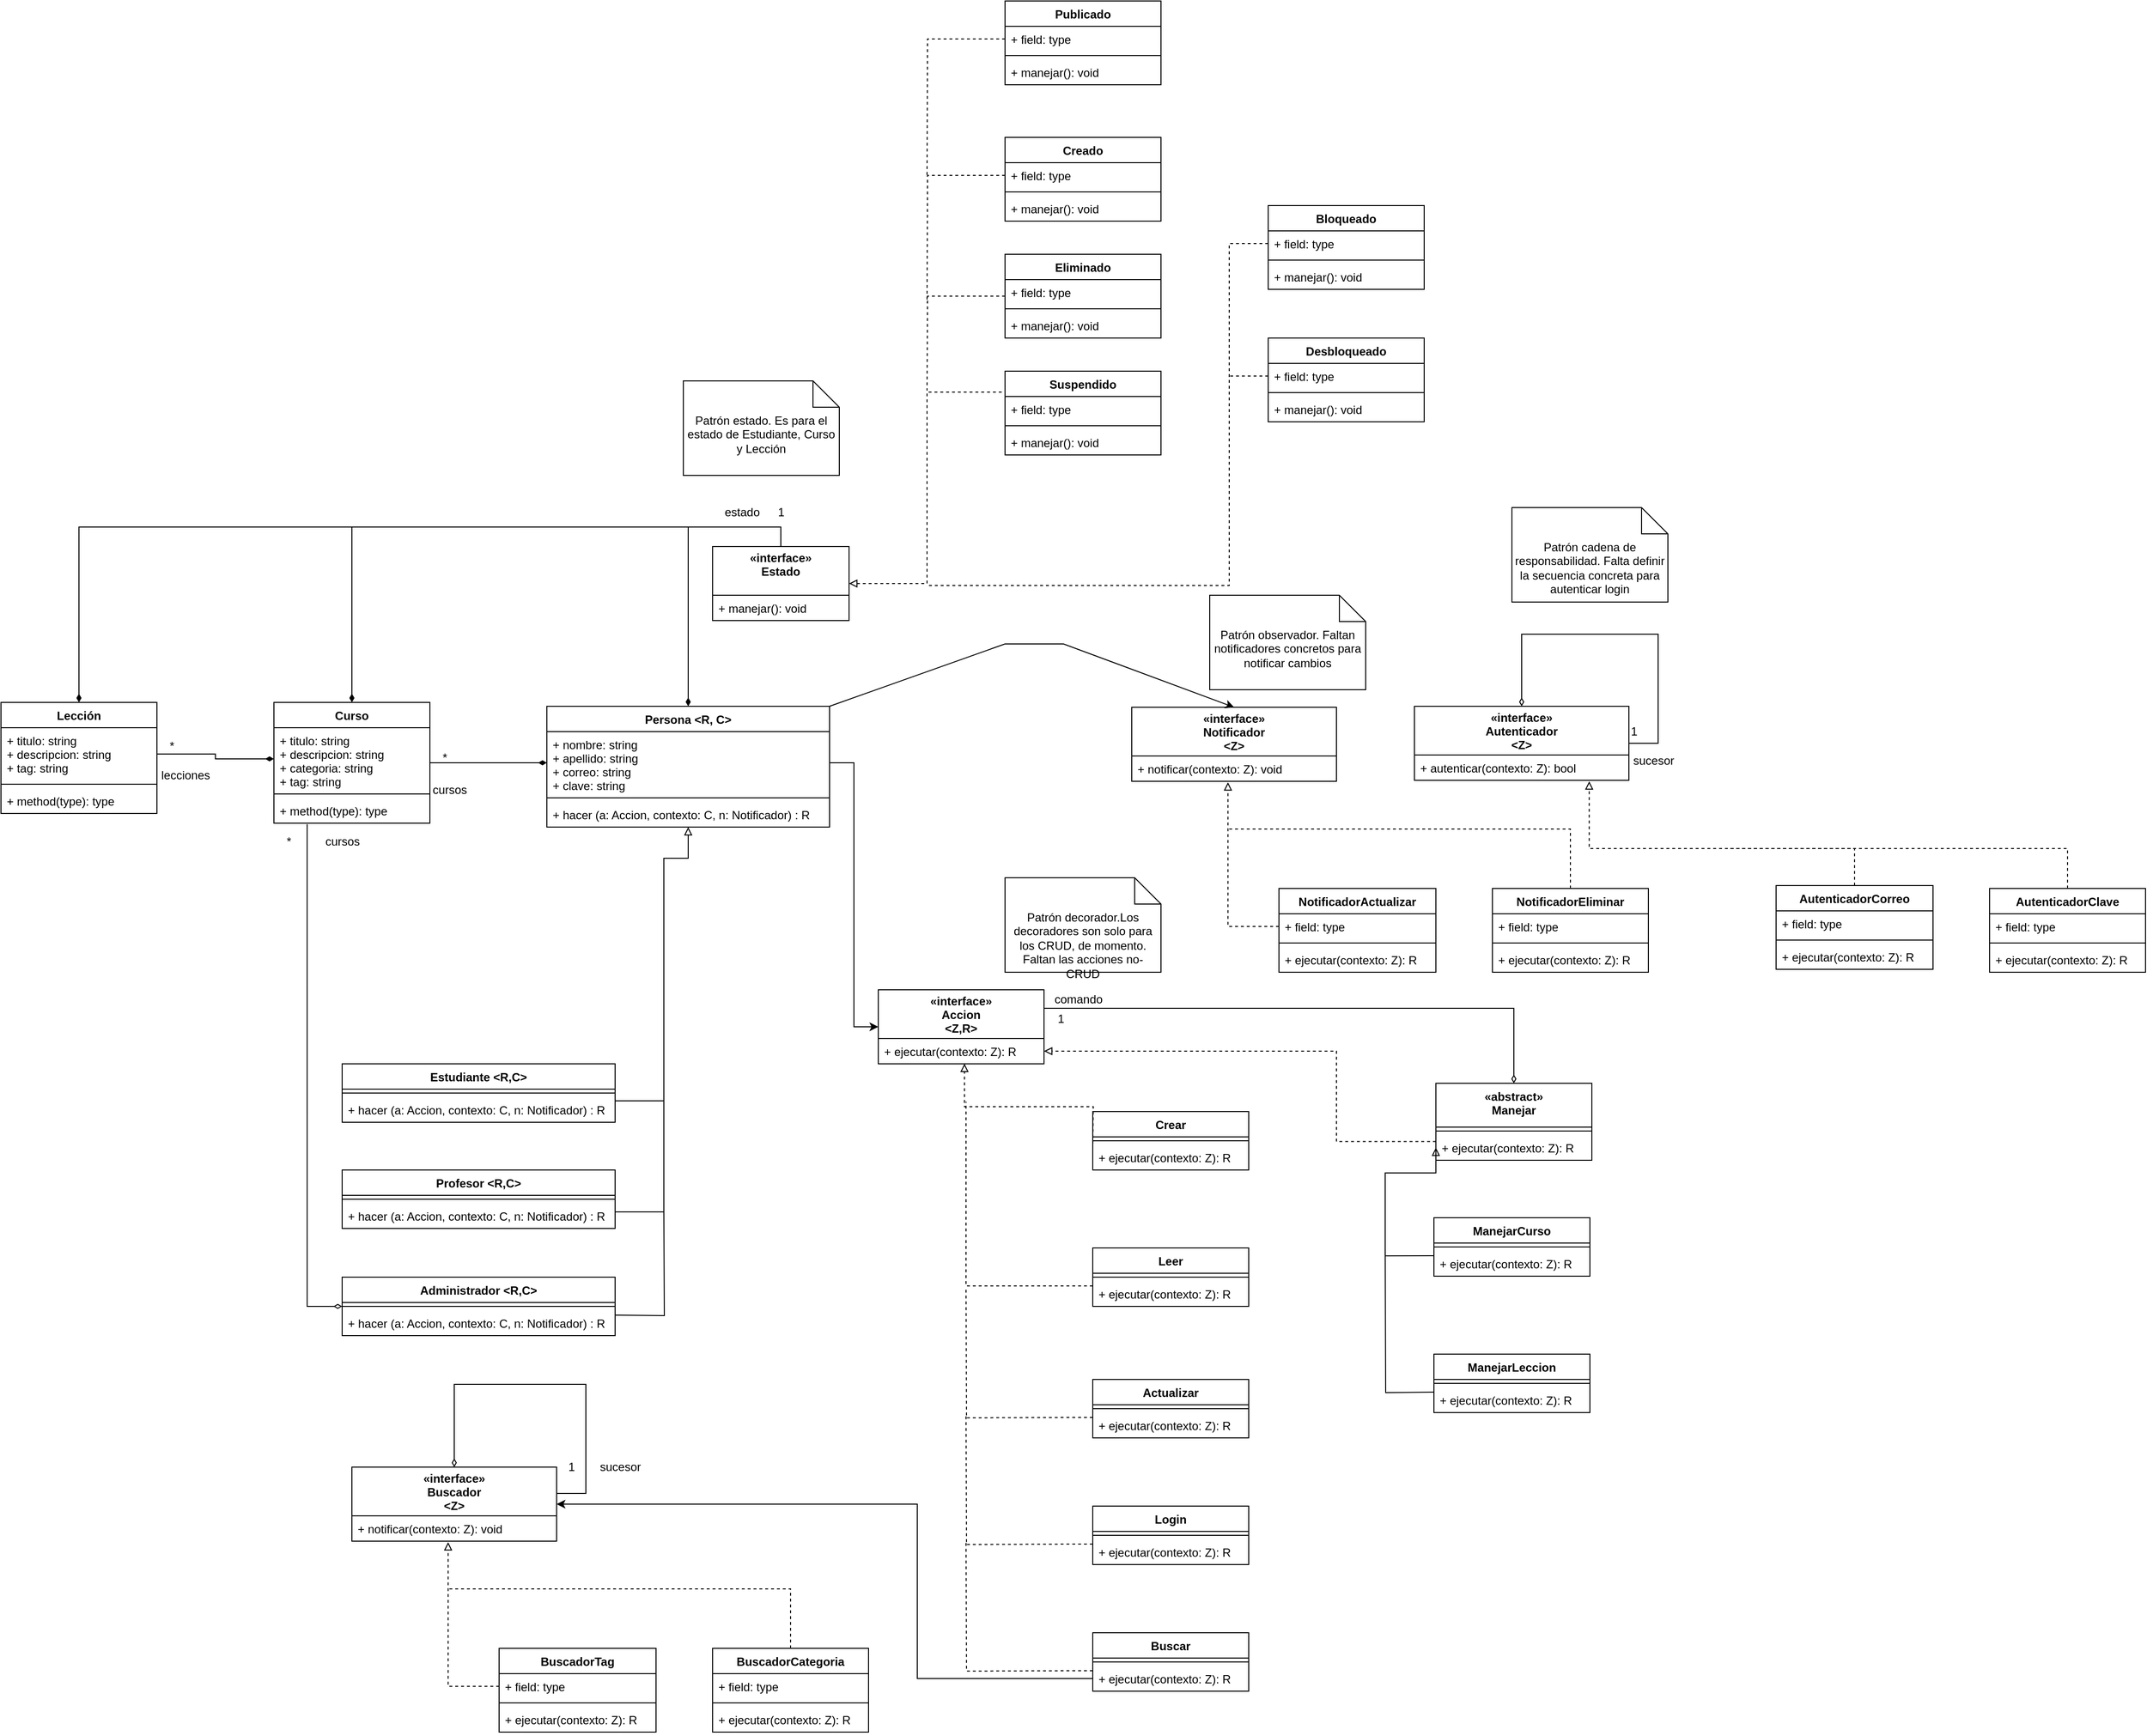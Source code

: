 <mxfile version="20.5.1" type="github" pages="11">
  <diagram id="C5RBs43oDa-KdzZeNtuy" name="Diagrama de Clases">
    <mxGraphModel dx="1470" dy="1522" grid="1" gridSize="10" guides="1" tooltips="1" connect="1" arrows="1" fold="1" page="1" pageScale="1" pageWidth="827" pageHeight="1169" math="0" shadow="0">
      <root>
        <mxCell id="WIyWlLk6GJQsqaUBKTNV-0" />
        <mxCell id="WIyWlLk6GJQsqaUBKTNV-1" parent="WIyWlLk6GJQsqaUBKTNV-0" />
        <mxCell id="8BfYpWPE0i2859SI4WqA-59" style="rounded=0;orthogonalLoop=1;jettySize=auto;html=1;exitX=1;exitY=0;exitDx=0;exitDy=0;entryX=0.5;entryY=0;entryDx=0;entryDy=0;strokeColor=default;endArrow=classic;endFill=1;" parent="WIyWlLk6GJQsqaUBKTNV-1" source="8BfYpWPE0i2859SI4WqA-0" target="8BfYpWPE0i2859SI4WqA-57" edge="1">
          <mxGeometry relative="1" as="geometry">
            <Array as="points">
              <mxPoint x="760" y="230" />
              <mxPoint x="820" y="230" />
            </Array>
          </mxGeometry>
        </mxCell>
        <mxCell id="8BfYpWPE0i2859SI4WqA-0" value="Persona &lt;R, C&gt;" style="swimlane;fontStyle=1;align=center;verticalAlign=top;childLayout=stackLayout;horizontal=1;startSize=26;horizontalStack=0;resizeParent=1;resizeParentMax=0;resizeLast=0;collapsible=1;marginBottom=0;" parent="WIyWlLk6GJQsqaUBKTNV-1" vertex="1">
          <mxGeometry x="290" y="294" width="290" height="124" as="geometry" />
        </mxCell>
        <mxCell id="8BfYpWPE0i2859SI4WqA-1" value="+ nombre: string&#xa;+ apellido: string&#xa;+ correo: string&#xa;+ clave: string&#xa;" style="text;strokeColor=none;fillColor=none;align=left;verticalAlign=top;spacingLeft=4;spacingRight=4;overflow=hidden;rotatable=0;points=[[0,0.5],[1,0.5]];portConstraint=eastwest;" parent="8BfYpWPE0i2859SI4WqA-0" vertex="1">
          <mxGeometry y="26" width="290" height="64" as="geometry" />
        </mxCell>
        <mxCell id="8BfYpWPE0i2859SI4WqA-2" value="" style="line;strokeWidth=1;fillColor=none;align=left;verticalAlign=middle;spacingTop=-1;spacingLeft=3;spacingRight=3;rotatable=0;labelPosition=right;points=[];portConstraint=eastwest;strokeColor=inherit;" parent="8BfYpWPE0i2859SI4WqA-0" vertex="1">
          <mxGeometry y="90" width="290" height="8" as="geometry" />
        </mxCell>
        <mxCell id="8BfYpWPE0i2859SI4WqA-3" value="+ hacer (a: Accion, contexto: C, n: Notificador) : R" style="text;strokeColor=none;fillColor=none;align=left;verticalAlign=top;spacingLeft=4;spacingRight=4;overflow=hidden;rotatable=0;points=[[0,0.5],[1,0.5]];portConstraint=eastwest;" parent="8BfYpWPE0i2859SI4WqA-0" vertex="1">
          <mxGeometry y="98" width="290" height="26" as="geometry" />
        </mxCell>
        <mxCell id="8BfYpWPE0i2859SI4WqA-4" value="Estudiante &lt;R,C&gt;" style="swimlane;fontStyle=1;align=center;verticalAlign=top;childLayout=stackLayout;horizontal=1;startSize=26;horizontalStack=0;resizeParent=1;resizeParentMax=0;resizeLast=0;collapsible=1;marginBottom=0;" parent="WIyWlLk6GJQsqaUBKTNV-1" vertex="1">
          <mxGeometry x="80" y="661" width="280" height="60" as="geometry" />
        </mxCell>
        <mxCell id="8BfYpWPE0i2859SI4WqA-6" value="" style="line;strokeWidth=1;fillColor=none;align=left;verticalAlign=middle;spacingTop=-1;spacingLeft=3;spacingRight=3;rotatable=0;labelPosition=right;points=[];portConstraint=eastwest;strokeColor=inherit;" parent="8BfYpWPE0i2859SI4WqA-4" vertex="1">
          <mxGeometry y="26" width="280" height="8" as="geometry" />
        </mxCell>
        <mxCell id="8BfYpWPE0i2859SI4WqA-7" value="+ hacer (a: Accion, contexto: C, n: Notificador) : R" style="text;strokeColor=none;fillColor=none;align=left;verticalAlign=top;spacingLeft=4;spacingRight=4;overflow=hidden;rotatable=0;points=[[0,0.5],[1,0.5]];portConstraint=eastwest;" parent="8BfYpWPE0i2859SI4WqA-4" vertex="1">
          <mxGeometry y="34" width="280" height="26" as="geometry" />
        </mxCell>
        <mxCell id="8BfYpWPE0i2859SI4WqA-68" style="edgeStyle=orthogonalEdgeStyle;rounded=0;orthogonalLoop=1;jettySize=auto;html=1;strokeColor=default;endArrow=none;endFill=0;" parent="WIyWlLk6GJQsqaUBKTNV-1" source="8BfYpWPE0i2859SI4WqA-8" edge="1">
          <mxGeometry relative="1" as="geometry">
            <mxPoint x="410" y="690" as="targetPoint" />
            <Array as="points">
              <mxPoint x="410" y="813" />
            </Array>
          </mxGeometry>
        </mxCell>
        <mxCell id="8BfYpWPE0i2859SI4WqA-8" value="Profesor &lt;R,C&gt;" style="swimlane;fontStyle=1;align=center;verticalAlign=top;childLayout=stackLayout;horizontal=1;startSize=26;horizontalStack=0;resizeParent=1;resizeParentMax=0;resizeLast=0;collapsible=1;marginBottom=0;" parent="WIyWlLk6GJQsqaUBKTNV-1" vertex="1">
          <mxGeometry x="80" y="770" width="280" height="60" as="geometry" />
        </mxCell>
        <mxCell id="8BfYpWPE0i2859SI4WqA-10" value="" style="line;strokeWidth=1;fillColor=none;align=left;verticalAlign=middle;spacingTop=-1;spacingLeft=3;spacingRight=3;rotatable=0;labelPosition=right;points=[];portConstraint=eastwest;strokeColor=inherit;" parent="8BfYpWPE0i2859SI4WqA-8" vertex="1">
          <mxGeometry y="26" width="280" height="8" as="geometry" />
        </mxCell>
        <mxCell id="8BfYpWPE0i2859SI4WqA-11" value="+ hacer (a: Accion, contexto: C, n: Notificador) : R" style="text;strokeColor=none;fillColor=none;align=left;verticalAlign=top;spacingLeft=4;spacingRight=4;overflow=hidden;rotatable=0;points=[[0,0.5],[1,0.5]];portConstraint=eastwest;" parent="8BfYpWPE0i2859SI4WqA-8" vertex="1">
          <mxGeometry y="34" width="280" height="26" as="geometry" />
        </mxCell>
        <mxCell id="tjpaCm1Rbv1vSJlVYsM5-0" style="edgeStyle=orthogonalEdgeStyle;rounded=0;orthogonalLoop=1;jettySize=auto;html=1;entryX=0.213;entryY=1.038;entryDx=0;entryDy=0;entryPerimeter=0;endArrow=none;endFill=0;startArrow=diamondThin;startFill=0;" parent="WIyWlLk6GJQsqaUBKTNV-1" source="8BfYpWPE0i2859SI4WqA-12" target="8BfYpWPE0i2859SI4WqA-27" edge="1">
          <mxGeometry relative="1" as="geometry">
            <Array as="points">
              <mxPoint x="44" y="910" />
            </Array>
          </mxGeometry>
        </mxCell>
        <mxCell id="8BfYpWPE0i2859SI4WqA-12" value="Administrador &lt;R,C&gt;" style="swimlane;fontStyle=1;align=center;verticalAlign=top;childLayout=stackLayout;horizontal=1;startSize=26;horizontalStack=0;resizeParent=1;resizeParentMax=0;resizeLast=0;collapsible=1;marginBottom=0;" parent="WIyWlLk6GJQsqaUBKTNV-1" vertex="1">
          <mxGeometry x="80" y="880" width="280" height="60" as="geometry" />
        </mxCell>
        <mxCell id="8BfYpWPE0i2859SI4WqA-14" value="" style="line;strokeWidth=1;fillColor=none;align=left;verticalAlign=middle;spacingTop=-1;spacingLeft=3;spacingRight=3;rotatable=0;labelPosition=right;points=[];portConstraint=eastwest;strokeColor=inherit;" parent="8BfYpWPE0i2859SI4WqA-12" vertex="1">
          <mxGeometry y="26" width="280" height="8" as="geometry" />
        </mxCell>
        <mxCell id="8BfYpWPE0i2859SI4WqA-15" value="+ hacer (a: Accion, contexto: C, n: Notificador) : R" style="text;strokeColor=none;fillColor=none;align=left;verticalAlign=top;spacingLeft=4;spacingRight=4;overflow=hidden;rotatable=0;points=[[0,0.5],[1,0.5]];portConstraint=eastwest;" parent="8BfYpWPE0i2859SI4WqA-12" vertex="1">
          <mxGeometry y="34" width="280" height="26" as="geometry" />
        </mxCell>
        <mxCell id="8BfYpWPE0i2859SI4WqA-21" style="edgeStyle=orthogonalEdgeStyle;rounded=0;orthogonalLoop=1;jettySize=auto;html=1;entryX=0.5;entryY=0;entryDx=0;entryDy=0;endArrow=diamondThin;endFill=1;exitX=0.5;exitY=0;exitDx=0;exitDy=0;" parent="WIyWlLk6GJQsqaUBKTNV-1" source="8BfYpWPE0i2859SI4WqA-16" target="8BfYpWPE0i2859SI4WqA-0" edge="1">
          <mxGeometry relative="1" as="geometry" />
        </mxCell>
        <mxCell id="8BfYpWPE0i2859SI4WqA-32" style="edgeStyle=orthogonalEdgeStyle;rounded=0;orthogonalLoop=1;jettySize=auto;html=1;exitX=0.5;exitY=0;exitDx=0;exitDy=0;entryX=0.5;entryY=0;entryDx=0;entryDy=0;endArrow=diamondThin;endFill=1;" parent="WIyWlLk6GJQsqaUBKTNV-1" source="8BfYpWPE0i2859SI4WqA-16" target="8BfYpWPE0i2859SI4WqA-24" edge="1">
          <mxGeometry relative="1" as="geometry" />
        </mxCell>
        <mxCell id="8BfYpWPE0i2859SI4WqA-33" style="edgeStyle=orthogonalEdgeStyle;rounded=0;orthogonalLoop=1;jettySize=auto;html=1;exitX=0.5;exitY=0;exitDx=0;exitDy=0;entryX=0.5;entryY=0;entryDx=0;entryDy=0;endArrow=diamondThin;endFill=1;" parent="WIyWlLk6GJQsqaUBKTNV-1" source="8BfYpWPE0i2859SI4WqA-16" target="8BfYpWPE0i2859SI4WqA-28" edge="1">
          <mxGeometry relative="1" as="geometry" />
        </mxCell>
        <mxCell id="8BfYpWPE0i2859SI4WqA-92" style="edgeStyle=orthogonalEdgeStyle;rounded=0;orthogonalLoop=1;jettySize=auto;html=1;entryX=0;entryY=0.25;entryDx=0;entryDy=0;strokeColor=default;endArrow=none;endFill=0;startArrow=block;startFill=0;dashed=1;" parent="WIyWlLk6GJQsqaUBKTNV-1" source="8BfYpWPE0i2859SI4WqA-16" target="8BfYpWPE0i2859SI4WqA-70" edge="1">
          <mxGeometry relative="1" as="geometry" />
        </mxCell>
        <mxCell id="8BfYpWPE0i2859SI4WqA-16" value="«interface»&#xa;Estado&#xa;" style="swimlane;fontStyle=1;childLayout=stackLayout;horizontal=1;startSize=50;fillColor=none;horizontalStack=0;resizeParent=1;resizeParentMax=0;resizeLast=0;collapsible=1;marginBottom=0;" parent="WIyWlLk6GJQsqaUBKTNV-1" vertex="1">
          <mxGeometry x="460" y="130" width="140" height="76" as="geometry">
            <mxRectangle x="460" y="130" width="100" height="40" as="alternateBounds" />
          </mxGeometry>
        </mxCell>
        <mxCell id="8BfYpWPE0i2859SI4WqA-17" value="+ manejar(): void" style="text;strokeColor=none;fillColor=none;align=left;verticalAlign=top;spacingLeft=4;spacingRight=4;overflow=hidden;rotatable=0;points=[[0,0.5],[1,0.5]];portConstraint=eastwest;" parent="8BfYpWPE0i2859SI4WqA-16" vertex="1">
          <mxGeometry y="50" width="140" height="26" as="geometry" />
        </mxCell>
        <mxCell id="8BfYpWPE0i2859SI4WqA-22" value="1" style="text;html=1;align=center;verticalAlign=middle;resizable=0;points=[];autosize=1;strokeColor=none;fillColor=none;" parent="WIyWlLk6GJQsqaUBKTNV-1" vertex="1">
          <mxGeometry x="515" y="80" width="30" height="30" as="geometry" />
        </mxCell>
        <mxCell id="8BfYpWPE0i2859SI4WqA-23" value="estado" style="text;html=1;align=center;verticalAlign=middle;resizable=0;points=[];autosize=1;strokeColor=none;fillColor=none;" parent="WIyWlLk6GJQsqaUBKTNV-1" vertex="1">
          <mxGeometry x="460" y="80" width="60" height="30" as="geometry" />
        </mxCell>
        <mxCell id="8BfYpWPE0i2859SI4WqA-39" style="edgeStyle=orthogonalEdgeStyle;rounded=0;orthogonalLoop=1;jettySize=auto;html=1;exitX=1;exitY=0.5;exitDx=0;exitDy=0;entryX=0;entryY=0.5;entryDx=0;entryDy=0;endArrow=diamondThin;endFill=1;" parent="WIyWlLk6GJQsqaUBKTNV-1" source="8BfYpWPE0i2859SI4WqA-24" target="8BfYpWPE0i2859SI4WqA-1" edge="1">
          <mxGeometry relative="1" as="geometry" />
        </mxCell>
        <mxCell id="8BfYpWPE0i2859SI4WqA-24" value="Curso" style="swimlane;fontStyle=1;align=center;verticalAlign=top;childLayout=stackLayout;horizontal=1;startSize=26;horizontalStack=0;resizeParent=1;resizeParentMax=0;resizeLast=0;collapsible=1;marginBottom=0;" parent="WIyWlLk6GJQsqaUBKTNV-1" vertex="1">
          <mxGeometry x="10" y="290" width="160" height="124" as="geometry" />
        </mxCell>
        <mxCell id="8BfYpWPE0i2859SI4WqA-25" value="+ titulo: string&#xa;+ descripcion: string&#xa;+ categoria: string&#xa;+ tag: string&#xa;" style="text;strokeColor=none;fillColor=none;align=left;verticalAlign=top;spacingLeft=4;spacingRight=4;overflow=hidden;rotatable=0;points=[[0,0.5],[1,0.5]];portConstraint=eastwest;" parent="8BfYpWPE0i2859SI4WqA-24" vertex="1">
          <mxGeometry y="26" width="160" height="64" as="geometry" />
        </mxCell>
        <mxCell id="8BfYpWPE0i2859SI4WqA-26" value="" style="line;strokeWidth=1;fillColor=none;align=left;verticalAlign=middle;spacingTop=-1;spacingLeft=3;spacingRight=3;rotatable=0;labelPosition=right;points=[];portConstraint=eastwest;strokeColor=inherit;" parent="8BfYpWPE0i2859SI4WqA-24" vertex="1">
          <mxGeometry y="90" width="160" height="8" as="geometry" />
        </mxCell>
        <mxCell id="8BfYpWPE0i2859SI4WqA-27" value="+ method(type): type" style="text;strokeColor=none;fillColor=none;align=left;verticalAlign=top;spacingLeft=4;spacingRight=4;overflow=hidden;rotatable=0;points=[[0,0.5],[1,0.5]];portConstraint=eastwest;" parent="8BfYpWPE0i2859SI4WqA-24" vertex="1">
          <mxGeometry y="98" width="160" height="26" as="geometry" />
        </mxCell>
        <mxCell id="8BfYpWPE0i2859SI4WqA-28" value="Lección" style="swimlane;fontStyle=1;align=center;verticalAlign=top;childLayout=stackLayout;horizontal=1;startSize=26;horizontalStack=0;resizeParent=1;resizeParentMax=0;resizeLast=0;collapsible=1;marginBottom=0;" parent="WIyWlLk6GJQsqaUBKTNV-1" vertex="1">
          <mxGeometry x="-270" y="290" width="160" height="114" as="geometry" />
        </mxCell>
        <mxCell id="8BfYpWPE0i2859SI4WqA-29" value="+ titulo: string&#xa;+ descripcion: string&#xa;+ tag: string&#xa;&#xa;&#xa;" style="text;strokeColor=none;fillColor=none;align=left;verticalAlign=top;spacingLeft=4;spacingRight=4;overflow=hidden;rotatable=0;points=[[0,0.5],[1,0.5]];portConstraint=eastwest;" parent="8BfYpWPE0i2859SI4WqA-28" vertex="1">
          <mxGeometry y="26" width="160" height="54" as="geometry" />
        </mxCell>
        <mxCell id="8BfYpWPE0i2859SI4WqA-30" value="" style="line;strokeWidth=1;fillColor=none;align=left;verticalAlign=middle;spacingTop=-1;spacingLeft=3;spacingRight=3;rotatable=0;labelPosition=right;points=[];portConstraint=eastwest;strokeColor=inherit;" parent="8BfYpWPE0i2859SI4WqA-28" vertex="1">
          <mxGeometry y="80" width="160" height="8" as="geometry" />
        </mxCell>
        <mxCell id="8BfYpWPE0i2859SI4WqA-31" value="+ method(type): type" style="text;strokeColor=none;fillColor=none;align=left;verticalAlign=top;spacingLeft=4;spacingRight=4;overflow=hidden;rotatable=0;points=[[0,0.5],[1,0.5]];portConstraint=eastwest;" parent="8BfYpWPE0i2859SI4WqA-28" vertex="1">
          <mxGeometry y="88" width="160" height="26" as="geometry" />
        </mxCell>
        <mxCell id="8BfYpWPE0i2859SI4WqA-36" style="edgeStyle=orthogonalEdgeStyle;rounded=0;orthogonalLoop=1;jettySize=auto;html=1;exitX=1;exitY=0.5;exitDx=0;exitDy=0;entryX=0;entryY=0.5;entryDx=0;entryDy=0;endArrow=diamondThin;endFill=1;" parent="WIyWlLk6GJQsqaUBKTNV-1" source="8BfYpWPE0i2859SI4WqA-29" target="8BfYpWPE0i2859SI4WqA-25" edge="1">
          <mxGeometry relative="1" as="geometry" />
        </mxCell>
        <mxCell id="8BfYpWPE0i2859SI4WqA-37" value="*" style="text;html=1;align=center;verticalAlign=middle;resizable=0;points=[];autosize=1;strokeColor=none;fillColor=none;" parent="WIyWlLk6GJQsqaUBKTNV-1" vertex="1">
          <mxGeometry x="-110" y="320" width="30" height="30" as="geometry" />
        </mxCell>
        <mxCell id="8BfYpWPE0i2859SI4WqA-38" value="lecciones" style="text;html=1;align=center;verticalAlign=middle;resizable=0;points=[];autosize=1;strokeColor=none;fillColor=none;" parent="WIyWlLk6GJQsqaUBKTNV-1" vertex="1">
          <mxGeometry x="-116" y="350" width="70" height="30" as="geometry" />
        </mxCell>
        <mxCell id="8BfYpWPE0i2859SI4WqA-40" value="*" style="text;html=1;align=center;verticalAlign=middle;resizable=0;points=[];autosize=1;strokeColor=none;fillColor=none;" parent="WIyWlLk6GJQsqaUBKTNV-1" vertex="1">
          <mxGeometry x="170" y="332" width="30" height="30" as="geometry" />
        </mxCell>
        <mxCell id="8BfYpWPE0i2859SI4WqA-42" value="cursos" style="text;html=1;align=center;verticalAlign=middle;resizable=0;points=[];autosize=1;strokeColor=none;fillColor=none;" parent="WIyWlLk6GJQsqaUBKTNV-1" vertex="1">
          <mxGeometry x="160" y="365" width="60" height="30" as="geometry" />
        </mxCell>
        <mxCell id="8BfYpWPE0i2859SI4WqA-52" value="«interface»&#xa;Accion&#xa;&lt;Z,R&gt;" style="swimlane;fontStyle=1;childLayout=stackLayout;horizontal=1;startSize=50;fillColor=none;horizontalStack=0;resizeParent=1;resizeParentMax=0;resizeLast=0;collapsible=1;marginBottom=0;" parent="WIyWlLk6GJQsqaUBKTNV-1" vertex="1">
          <mxGeometry x="630" y="585" width="170" height="76" as="geometry">
            <mxRectangle x="460" y="130" width="100" height="40" as="alternateBounds" />
          </mxGeometry>
        </mxCell>
        <mxCell id="8BfYpWPE0i2859SI4WqA-53" value="+ ejecutar(contexto: Z): R" style="text;strokeColor=none;fillColor=none;align=left;verticalAlign=top;spacingLeft=4;spacingRight=4;overflow=hidden;rotatable=0;points=[[0,0.5],[1,0.5]];portConstraint=eastwest;" parent="8BfYpWPE0i2859SI4WqA-52" vertex="1">
          <mxGeometry y="50" width="170" height="26" as="geometry" />
        </mxCell>
        <mxCell id="8BfYpWPE0i2859SI4WqA-54" style="edgeStyle=orthogonalEdgeStyle;rounded=0;orthogonalLoop=1;jettySize=auto;html=1;exitX=1;exitY=0.5;exitDx=0;exitDy=0;entryX=0;entryY=0.5;entryDx=0;entryDy=0;strokeColor=default;endArrow=classic;endFill=1;" parent="WIyWlLk6GJQsqaUBKTNV-1" source="8BfYpWPE0i2859SI4WqA-1" target="8BfYpWPE0i2859SI4WqA-52" edge="1">
          <mxGeometry relative="1" as="geometry" />
        </mxCell>
        <mxCell id="8BfYpWPE0i2859SI4WqA-57" value="«interface»&#xa;Notificador&#xa;&lt;Z&gt;" style="swimlane;fontStyle=1;childLayout=stackLayout;horizontal=1;startSize=50;fillColor=none;horizontalStack=0;resizeParent=1;resizeParentMax=0;resizeLast=0;collapsible=1;marginBottom=0;" parent="WIyWlLk6GJQsqaUBKTNV-1" vertex="1">
          <mxGeometry x="890" y="295" width="210" height="76" as="geometry">
            <mxRectangle x="460" y="130" width="100" height="40" as="alternateBounds" />
          </mxGeometry>
        </mxCell>
        <mxCell id="8BfYpWPE0i2859SI4WqA-58" value="+ notificar(contexto: Z): void" style="text;strokeColor=none;fillColor=none;align=left;verticalAlign=top;spacingLeft=4;spacingRight=4;overflow=hidden;rotatable=0;points=[[0,0.5],[1,0.5]];portConstraint=eastwest;" parent="8BfYpWPE0i2859SI4WqA-57" vertex="1">
          <mxGeometry y="50" width="210" height="26" as="geometry" />
        </mxCell>
        <mxCell id="8BfYpWPE0i2859SI4WqA-60" value="«interface»&#xa;Autenticador&#xa;&lt;Z&gt;" style="swimlane;fontStyle=1;childLayout=stackLayout;horizontal=1;startSize=50;fillColor=none;horizontalStack=0;resizeParent=1;resizeParentMax=0;resizeLast=0;collapsible=1;marginBottom=0;" parent="WIyWlLk6GJQsqaUBKTNV-1" vertex="1">
          <mxGeometry x="1180" y="294" width="220" height="76" as="geometry">
            <mxRectangle x="460" y="130" width="100" height="40" as="alternateBounds" />
          </mxGeometry>
        </mxCell>
        <mxCell id="8BfYpWPE0i2859SI4WqA-61" value="+ autenticar(contexto: Z): bool" style="text;strokeColor=none;fillColor=none;align=left;verticalAlign=top;spacingLeft=4;spacingRight=4;overflow=hidden;rotatable=0;points=[[0,0.5],[1,0.5]];portConstraint=eastwest;" parent="8BfYpWPE0i2859SI4WqA-60" vertex="1">
          <mxGeometry y="50" width="220" height="26" as="geometry" />
        </mxCell>
        <mxCell id="8BfYpWPE0i2859SI4WqA-62" style="edgeStyle=orthogonalEdgeStyle;rounded=0;orthogonalLoop=1;jettySize=auto;html=1;exitX=1;exitY=0.5;exitDx=0;exitDy=0;entryX=0.5;entryY=0;entryDx=0;entryDy=0;strokeColor=default;endArrow=diamondThin;endFill=0;" parent="WIyWlLk6GJQsqaUBKTNV-1" source="8BfYpWPE0i2859SI4WqA-60" target="8BfYpWPE0i2859SI4WqA-60" edge="1">
          <mxGeometry relative="1" as="geometry">
            <Array as="points">
              <mxPoint x="1430" y="332" />
              <mxPoint x="1430" y="220" />
              <mxPoint x="1290" y="220" />
            </Array>
          </mxGeometry>
        </mxCell>
        <mxCell id="8BfYpWPE0i2859SI4WqA-63" value="1" style="text;html=1;align=center;verticalAlign=middle;resizable=0;points=[];autosize=1;strokeColor=none;fillColor=none;" parent="WIyWlLk6GJQsqaUBKTNV-1" vertex="1">
          <mxGeometry x="1390" y="305" width="30" height="30" as="geometry" />
        </mxCell>
        <mxCell id="8BfYpWPE0i2859SI4WqA-64" value="sucesor" style="text;html=1;align=center;verticalAlign=middle;resizable=0;points=[];autosize=1;strokeColor=none;fillColor=none;" parent="WIyWlLk6GJQsqaUBKTNV-1" vertex="1">
          <mxGeometry x="1390" y="335" width="70" height="30" as="geometry" />
        </mxCell>
        <mxCell id="8BfYpWPE0i2859SI4WqA-66" style="edgeStyle=orthogonalEdgeStyle;rounded=0;orthogonalLoop=1;jettySize=auto;html=1;strokeColor=default;endArrow=block;endFill=0;entryX=0.5;entryY=1;entryDx=0;entryDy=0;exitX=1;exitY=0.5;exitDx=0;exitDy=0;" parent="WIyWlLk6GJQsqaUBKTNV-1" source="8BfYpWPE0i2859SI4WqA-7" target="8BfYpWPE0i2859SI4WqA-0" edge="1">
          <mxGeometry relative="1" as="geometry">
            <mxPoint x="410" y="439" as="targetPoint" />
            <mxPoint x="327" y="699" as="sourcePoint" />
            <Array as="points">
              <mxPoint x="360" y="699" />
              <mxPoint x="410" y="699" />
              <mxPoint x="410" y="450" />
              <mxPoint x="435" y="450" />
            </Array>
          </mxGeometry>
        </mxCell>
        <mxCell id="8BfYpWPE0i2859SI4WqA-69" style="edgeStyle=orthogonalEdgeStyle;rounded=0;orthogonalLoop=1;jettySize=auto;html=1;strokeColor=default;endArrow=none;endFill=0;" parent="WIyWlLk6GJQsqaUBKTNV-1" edge="1">
          <mxGeometry relative="1" as="geometry">
            <mxPoint x="410" y="810" as="targetPoint" />
            <mxPoint x="360" y="919" as="sourcePoint" />
          </mxGeometry>
        </mxCell>
        <mxCell id="8BfYpWPE0i2859SI4WqA-70" value="Suspendido" style="swimlane;fontStyle=1;align=center;verticalAlign=top;childLayout=stackLayout;horizontal=1;startSize=26;horizontalStack=0;resizeParent=1;resizeParentMax=0;resizeLast=0;collapsible=1;marginBottom=0;" parent="WIyWlLk6GJQsqaUBKTNV-1" vertex="1">
          <mxGeometry x="760" y="-50" width="160" height="86" as="geometry" />
        </mxCell>
        <mxCell id="8BfYpWPE0i2859SI4WqA-71" value="+ field: type" style="text;strokeColor=none;fillColor=none;align=left;verticalAlign=top;spacingLeft=4;spacingRight=4;overflow=hidden;rotatable=0;points=[[0,0.5],[1,0.5]];portConstraint=eastwest;" parent="8BfYpWPE0i2859SI4WqA-70" vertex="1">
          <mxGeometry y="26" width="160" height="26" as="geometry" />
        </mxCell>
        <mxCell id="8BfYpWPE0i2859SI4WqA-72" value="" style="line;strokeWidth=1;fillColor=none;align=left;verticalAlign=middle;spacingTop=-1;spacingLeft=3;spacingRight=3;rotatable=0;labelPosition=right;points=[];portConstraint=eastwest;strokeColor=inherit;" parent="8BfYpWPE0i2859SI4WqA-70" vertex="1">
          <mxGeometry y="52" width="160" height="8" as="geometry" />
        </mxCell>
        <mxCell id="8BfYpWPE0i2859SI4WqA-73" value="+ manejar(): void" style="text;strokeColor=none;fillColor=none;align=left;verticalAlign=top;spacingLeft=4;spacingRight=4;overflow=hidden;rotatable=0;points=[[0,0.5],[1,0.5]];portConstraint=eastwest;" parent="8BfYpWPE0i2859SI4WqA-70" vertex="1">
          <mxGeometry y="60" width="160" height="26" as="geometry" />
        </mxCell>
        <mxCell id="8BfYpWPE0i2859SI4WqA-93" style="edgeStyle=orthogonalEdgeStyle;rounded=0;orthogonalLoop=1;jettySize=auto;html=1;dashed=1;strokeColor=default;startArrow=none;startFill=0;endArrow=none;endFill=0;" parent="WIyWlLk6GJQsqaUBKTNV-1" source="8BfYpWPE0i2859SI4WqA-74" edge="1">
          <mxGeometry relative="1" as="geometry">
            <mxPoint x="680" y="-30" as="targetPoint" />
          </mxGeometry>
        </mxCell>
        <mxCell id="8BfYpWPE0i2859SI4WqA-74" value="Eliminado" style="swimlane;fontStyle=1;align=center;verticalAlign=top;childLayout=stackLayout;horizontal=1;startSize=26;horizontalStack=0;resizeParent=1;resizeParentMax=0;resizeLast=0;collapsible=1;marginBottom=0;" parent="WIyWlLk6GJQsqaUBKTNV-1" vertex="1">
          <mxGeometry x="760" y="-170" width="160" height="86" as="geometry" />
        </mxCell>
        <mxCell id="8BfYpWPE0i2859SI4WqA-75" value="+ field: type" style="text;strokeColor=none;fillColor=none;align=left;verticalAlign=top;spacingLeft=4;spacingRight=4;overflow=hidden;rotatable=0;points=[[0,0.5],[1,0.5]];portConstraint=eastwest;" parent="8BfYpWPE0i2859SI4WqA-74" vertex="1">
          <mxGeometry y="26" width="160" height="26" as="geometry" />
        </mxCell>
        <mxCell id="8BfYpWPE0i2859SI4WqA-76" value="" style="line;strokeWidth=1;fillColor=none;align=left;verticalAlign=middle;spacingTop=-1;spacingLeft=3;spacingRight=3;rotatable=0;labelPosition=right;points=[];portConstraint=eastwest;strokeColor=inherit;" parent="8BfYpWPE0i2859SI4WqA-74" vertex="1">
          <mxGeometry y="52" width="160" height="8" as="geometry" />
        </mxCell>
        <mxCell id="8BfYpWPE0i2859SI4WqA-77" value="+ manejar(): void" style="text;strokeColor=none;fillColor=none;align=left;verticalAlign=top;spacingLeft=4;spacingRight=4;overflow=hidden;rotatable=0;points=[[0,0.5],[1,0.5]];portConstraint=eastwest;" parent="8BfYpWPE0i2859SI4WqA-74" vertex="1">
          <mxGeometry y="60" width="160" height="26" as="geometry" />
        </mxCell>
        <mxCell id="8BfYpWPE0i2859SI4WqA-78" value="Creado" style="swimlane;fontStyle=1;align=center;verticalAlign=top;childLayout=stackLayout;horizontal=1;startSize=26;horizontalStack=0;resizeParent=1;resizeParentMax=0;resizeLast=0;collapsible=1;marginBottom=0;" parent="WIyWlLk6GJQsqaUBKTNV-1" vertex="1">
          <mxGeometry x="760" y="-290" width="160" height="86" as="geometry" />
        </mxCell>
        <mxCell id="8BfYpWPE0i2859SI4WqA-79" value="+ field: type" style="text;strokeColor=none;fillColor=none;align=left;verticalAlign=top;spacingLeft=4;spacingRight=4;overflow=hidden;rotatable=0;points=[[0,0.5],[1,0.5]];portConstraint=eastwest;" parent="8BfYpWPE0i2859SI4WqA-78" vertex="1">
          <mxGeometry y="26" width="160" height="26" as="geometry" />
        </mxCell>
        <mxCell id="8BfYpWPE0i2859SI4WqA-80" value="" style="line;strokeWidth=1;fillColor=none;align=left;verticalAlign=middle;spacingTop=-1;spacingLeft=3;spacingRight=3;rotatable=0;labelPosition=right;points=[];portConstraint=eastwest;strokeColor=inherit;" parent="8BfYpWPE0i2859SI4WqA-78" vertex="1">
          <mxGeometry y="52" width="160" height="8" as="geometry" />
        </mxCell>
        <mxCell id="8BfYpWPE0i2859SI4WqA-81" value="+ manejar(): void" style="text;strokeColor=none;fillColor=none;align=left;verticalAlign=top;spacingLeft=4;spacingRight=4;overflow=hidden;rotatable=0;points=[[0,0.5],[1,0.5]];portConstraint=eastwest;" parent="8BfYpWPE0i2859SI4WqA-78" vertex="1">
          <mxGeometry y="60" width="160" height="26" as="geometry" />
        </mxCell>
        <mxCell id="8BfYpWPE0i2859SI4WqA-82" value="Bloqueado" style="swimlane;fontStyle=1;align=center;verticalAlign=top;childLayout=stackLayout;horizontal=1;startSize=26;horizontalStack=0;resizeParent=1;resizeParentMax=0;resizeLast=0;collapsible=1;marginBottom=0;" parent="WIyWlLk6GJQsqaUBKTNV-1" vertex="1">
          <mxGeometry x="1030" y="-220" width="160" height="86" as="geometry" />
        </mxCell>
        <mxCell id="8BfYpWPE0i2859SI4WqA-83" value="+ field: type" style="text;strokeColor=none;fillColor=none;align=left;verticalAlign=top;spacingLeft=4;spacingRight=4;overflow=hidden;rotatable=0;points=[[0,0.5],[1,0.5]];portConstraint=eastwest;" parent="8BfYpWPE0i2859SI4WqA-82" vertex="1">
          <mxGeometry y="26" width="160" height="26" as="geometry" />
        </mxCell>
        <mxCell id="8BfYpWPE0i2859SI4WqA-84" value="" style="line;strokeWidth=1;fillColor=none;align=left;verticalAlign=middle;spacingTop=-1;spacingLeft=3;spacingRight=3;rotatable=0;labelPosition=right;points=[];portConstraint=eastwest;strokeColor=inherit;" parent="8BfYpWPE0i2859SI4WqA-82" vertex="1">
          <mxGeometry y="52" width="160" height="8" as="geometry" />
        </mxCell>
        <mxCell id="8BfYpWPE0i2859SI4WqA-85" value="+ manejar(): void" style="text;strokeColor=none;fillColor=none;align=left;verticalAlign=top;spacingLeft=4;spacingRight=4;overflow=hidden;rotatable=0;points=[[0,0.5],[1,0.5]];portConstraint=eastwest;" parent="8BfYpWPE0i2859SI4WqA-82" vertex="1">
          <mxGeometry y="60" width="160" height="26" as="geometry" />
        </mxCell>
        <mxCell id="8BfYpWPE0i2859SI4WqA-86" value="Desbloqueado" style="swimlane;fontStyle=1;align=center;verticalAlign=top;childLayout=stackLayout;horizontal=1;startSize=26;horizontalStack=0;resizeParent=1;resizeParentMax=0;resizeLast=0;collapsible=1;marginBottom=0;" parent="WIyWlLk6GJQsqaUBKTNV-1" vertex="1">
          <mxGeometry x="1030" y="-84" width="160" height="86" as="geometry" />
        </mxCell>
        <mxCell id="8BfYpWPE0i2859SI4WqA-87" value="+ field: type" style="text;strokeColor=none;fillColor=none;align=left;verticalAlign=top;spacingLeft=4;spacingRight=4;overflow=hidden;rotatable=0;points=[[0,0.5],[1,0.5]];portConstraint=eastwest;" parent="8BfYpWPE0i2859SI4WqA-86" vertex="1">
          <mxGeometry y="26" width="160" height="26" as="geometry" />
        </mxCell>
        <mxCell id="8BfYpWPE0i2859SI4WqA-88" value="" style="line;strokeWidth=1;fillColor=none;align=left;verticalAlign=middle;spacingTop=-1;spacingLeft=3;spacingRight=3;rotatable=0;labelPosition=right;points=[];portConstraint=eastwest;strokeColor=inherit;" parent="8BfYpWPE0i2859SI4WqA-86" vertex="1">
          <mxGeometry y="52" width="160" height="8" as="geometry" />
        </mxCell>
        <mxCell id="8BfYpWPE0i2859SI4WqA-89" value="+ manejar(): void" style="text;strokeColor=none;fillColor=none;align=left;verticalAlign=top;spacingLeft=4;spacingRight=4;overflow=hidden;rotatable=0;points=[[0,0.5],[1,0.5]];portConstraint=eastwest;" parent="8BfYpWPE0i2859SI4WqA-86" vertex="1">
          <mxGeometry y="60" width="160" height="26" as="geometry" />
        </mxCell>
        <mxCell id="8BfYpWPE0i2859SI4WqA-94" style="edgeStyle=orthogonalEdgeStyle;rounded=0;orthogonalLoop=1;jettySize=auto;html=1;dashed=1;strokeColor=default;startArrow=none;startFill=0;endArrow=none;endFill=0;" parent="WIyWlLk6GJQsqaUBKTNV-1" source="8BfYpWPE0i2859SI4WqA-79" edge="1">
          <mxGeometry relative="1" as="geometry">
            <mxPoint x="680" y="-120" as="targetPoint" />
          </mxGeometry>
        </mxCell>
        <mxCell id="8BfYpWPE0i2859SI4WqA-95" style="edgeStyle=orthogonalEdgeStyle;rounded=0;orthogonalLoop=1;jettySize=auto;html=1;dashed=1;strokeColor=default;startArrow=none;startFill=0;endArrow=none;endFill=0;" parent="WIyWlLk6GJQsqaUBKTNV-1" source="8BfYpWPE0i2859SI4WqA-83" edge="1">
          <mxGeometry relative="1" as="geometry">
            <mxPoint x="680" y="170" as="targetPoint" />
            <Array as="points">
              <mxPoint x="990" y="-181" />
              <mxPoint x="990" y="170" />
            </Array>
          </mxGeometry>
        </mxCell>
        <mxCell id="8BfYpWPE0i2859SI4WqA-96" style="edgeStyle=orthogonalEdgeStyle;rounded=0;orthogonalLoop=1;jettySize=auto;html=1;dashed=1;strokeColor=default;startArrow=none;startFill=0;endArrow=none;endFill=0;" parent="WIyWlLk6GJQsqaUBKTNV-1" source="8BfYpWPE0i2859SI4WqA-87" edge="1">
          <mxGeometry relative="1" as="geometry">
            <mxPoint x="990" y="-45" as="targetPoint" />
          </mxGeometry>
        </mxCell>
        <mxCell id="8BfYpWPE0i2859SI4WqA-110" value="Crear" style="swimlane;fontStyle=1;align=center;verticalAlign=top;childLayout=stackLayout;horizontal=1;startSize=26;horizontalStack=0;resizeParent=1;resizeParentMax=0;resizeLast=0;collapsible=1;marginBottom=0;" parent="WIyWlLk6GJQsqaUBKTNV-1" vertex="1">
          <mxGeometry x="850" y="710" width="160" height="60" as="geometry" />
        </mxCell>
        <mxCell id="8BfYpWPE0i2859SI4WqA-112" value="" style="line;strokeWidth=1;fillColor=none;align=left;verticalAlign=middle;spacingTop=-1;spacingLeft=3;spacingRight=3;rotatable=0;labelPosition=right;points=[];portConstraint=eastwest;strokeColor=inherit;" parent="8BfYpWPE0i2859SI4WqA-110" vertex="1">
          <mxGeometry y="26" width="160" height="8" as="geometry" />
        </mxCell>
        <mxCell id="8BfYpWPE0i2859SI4WqA-113" value="+ ejecutar(contexto: Z): R" style="text;strokeColor=none;fillColor=none;align=left;verticalAlign=top;spacingLeft=4;spacingRight=4;overflow=hidden;rotatable=0;points=[[0,0.5],[1,0.5]];portConstraint=eastwest;" parent="8BfYpWPE0i2859SI4WqA-110" vertex="1">
          <mxGeometry y="34" width="160" height="26" as="geometry" />
        </mxCell>
        <mxCell id="8BfYpWPE0i2859SI4WqA-114" value="Publicado" style="swimlane;fontStyle=1;align=center;verticalAlign=top;childLayout=stackLayout;horizontal=1;startSize=26;horizontalStack=0;resizeParent=1;resizeParentMax=0;resizeLast=0;collapsible=1;marginBottom=0;" parent="WIyWlLk6GJQsqaUBKTNV-1" vertex="1">
          <mxGeometry x="760" y="-430" width="160" height="86" as="geometry" />
        </mxCell>
        <mxCell id="8BfYpWPE0i2859SI4WqA-115" value="+ field: type" style="text;strokeColor=none;fillColor=none;align=left;verticalAlign=top;spacingLeft=4;spacingRight=4;overflow=hidden;rotatable=0;points=[[0,0.5],[1,0.5]];portConstraint=eastwest;" parent="8BfYpWPE0i2859SI4WqA-114" vertex="1">
          <mxGeometry y="26" width="160" height="26" as="geometry" />
        </mxCell>
        <mxCell id="8BfYpWPE0i2859SI4WqA-116" value="" style="line;strokeWidth=1;fillColor=none;align=left;verticalAlign=middle;spacingTop=-1;spacingLeft=3;spacingRight=3;rotatable=0;labelPosition=right;points=[];portConstraint=eastwest;strokeColor=inherit;" parent="8BfYpWPE0i2859SI4WqA-114" vertex="1">
          <mxGeometry y="52" width="160" height="8" as="geometry" />
        </mxCell>
        <mxCell id="8BfYpWPE0i2859SI4WqA-117" value="+ manejar(): void" style="text;strokeColor=none;fillColor=none;align=left;verticalAlign=top;spacingLeft=4;spacingRight=4;overflow=hidden;rotatable=0;points=[[0,0.5],[1,0.5]];portConstraint=eastwest;" parent="8BfYpWPE0i2859SI4WqA-114" vertex="1">
          <mxGeometry y="60" width="160" height="26" as="geometry" />
        </mxCell>
        <mxCell id="8BfYpWPE0i2859SI4WqA-118" style="edgeStyle=orthogonalEdgeStyle;rounded=0;orthogonalLoop=1;jettySize=auto;html=1;dashed=1;strokeColor=default;startArrow=none;startFill=0;endArrow=none;endFill=0;" parent="WIyWlLk6GJQsqaUBKTNV-1" source="8BfYpWPE0i2859SI4WqA-115" edge="1">
          <mxGeometry relative="1" as="geometry">
            <mxPoint x="680" y="-250" as="targetPoint" />
          </mxGeometry>
        </mxCell>
        <mxCell id="8BfYpWPE0i2859SI4WqA-119" value="Leer" style="swimlane;fontStyle=1;align=center;verticalAlign=top;childLayout=stackLayout;horizontal=1;startSize=26;horizontalStack=0;resizeParent=1;resizeParentMax=0;resizeLast=0;collapsible=1;marginBottom=0;" parent="WIyWlLk6GJQsqaUBKTNV-1" vertex="1">
          <mxGeometry x="850" y="850" width="160" height="60" as="geometry" />
        </mxCell>
        <mxCell id="8BfYpWPE0i2859SI4WqA-121" value="" style="line;strokeWidth=1;fillColor=none;align=left;verticalAlign=middle;spacingTop=-1;spacingLeft=3;spacingRight=3;rotatable=0;labelPosition=right;points=[];portConstraint=eastwest;strokeColor=inherit;" parent="8BfYpWPE0i2859SI4WqA-119" vertex="1">
          <mxGeometry y="26" width="160" height="8" as="geometry" />
        </mxCell>
        <mxCell id="8BfYpWPE0i2859SI4WqA-122" value="+ ejecutar(contexto: Z): R" style="text;strokeColor=none;fillColor=none;align=left;verticalAlign=top;spacingLeft=4;spacingRight=4;overflow=hidden;rotatable=0;points=[[0,0.5],[1,0.5]];portConstraint=eastwest;" parent="8BfYpWPE0i2859SI4WqA-119" vertex="1">
          <mxGeometry y="34" width="160" height="26" as="geometry" />
        </mxCell>
        <mxCell id="8BfYpWPE0i2859SI4WqA-123" value="Actualizar" style="swimlane;fontStyle=1;align=center;verticalAlign=top;childLayout=stackLayout;horizontal=1;startSize=26;horizontalStack=0;resizeParent=1;resizeParentMax=0;resizeLast=0;collapsible=1;marginBottom=0;" parent="WIyWlLk6GJQsqaUBKTNV-1" vertex="1">
          <mxGeometry x="850" y="985" width="160" height="60" as="geometry" />
        </mxCell>
        <mxCell id="8BfYpWPE0i2859SI4WqA-125" value="" style="line;strokeWidth=1;fillColor=none;align=left;verticalAlign=middle;spacingTop=-1;spacingLeft=3;spacingRight=3;rotatable=0;labelPosition=right;points=[];portConstraint=eastwest;strokeColor=inherit;" parent="8BfYpWPE0i2859SI4WqA-123" vertex="1">
          <mxGeometry y="26" width="160" height="8" as="geometry" />
        </mxCell>
        <mxCell id="8BfYpWPE0i2859SI4WqA-126" value="+ ejecutar(contexto: Z): R" style="text;strokeColor=none;fillColor=none;align=left;verticalAlign=top;spacingLeft=4;spacingRight=4;overflow=hidden;rotatable=0;points=[[0,0.5],[1,0.5]];portConstraint=eastwest;" parent="8BfYpWPE0i2859SI4WqA-123" vertex="1">
          <mxGeometry y="34" width="160" height="26" as="geometry" />
        </mxCell>
        <mxCell id="8BfYpWPE0i2859SI4WqA-151" value="ManejarCurso" style="swimlane;fontStyle=1;align=center;verticalAlign=top;childLayout=stackLayout;horizontal=1;startSize=26;horizontalStack=0;resizeParent=1;resizeParentMax=0;resizeLast=0;collapsible=1;marginBottom=0;" parent="WIyWlLk6GJQsqaUBKTNV-1" vertex="1">
          <mxGeometry x="1200" y="819" width="160" height="60" as="geometry" />
        </mxCell>
        <mxCell id="8BfYpWPE0i2859SI4WqA-153" value="" style="line;strokeWidth=1;fillColor=none;align=left;verticalAlign=middle;spacingTop=-1;spacingLeft=3;spacingRight=3;rotatable=0;labelPosition=right;points=[];portConstraint=eastwest;strokeColor=inherit;" parent="8BfYpWPE0i2859SI4WqA-151" vertex="1">
          <mxGeometry y="26" width="160" height="8" as="geometry" />
        </mxCell>
        <mxCell id="8BfYpWPE0i2859SI4WqA-154" value="+ ejecutar(contexto: Z): R" style="text;strokeColor=none;fillColor=none;align=left;verticalAlign=top;spacingLeft=4;spacingRight=4;overflow=hidden;rotatable=0;points=[[0,0.5],[1,0.5]];portConstraint=eastwest;" parent="8BfYpWPE0i2859SI4WqA-151" vertex="1">
          <mxGeometry y="34" width="160" height="26" as="geometry" />
        </mxCell>
        <mxCell id="8BfYpWPE0i2859SI4WqA-155" value="ManejarLeccion" style="swimlane;fontStyle=1;align=center;verticalAlign=top;childLayout=stackLayout;horizontal=1;startSize=26;horizontalStack=0;resizeParent=1;resizeParentMax=0;resizeLast=0;collapsible=1;marginBottom=0;" parent="WIyWlLk6GJQsqaUBKTNV-1" vertex="1">
          <mxGeometry x="1200" y="959" width="160" height="60" as="geometry" />
        </mxCell>
        <mxCell id="8BfYpWPE0i2859SI4WqA-157" value="" style="line;strokeWidth=1;fillColor=none;align=left;verticalAlign=middle;spacingTop=-1;spacingLeft=3;spacingRight=3;rotatable=0;labelPosition=right;points=[];portConstraint=eastwest;strokeColor=inherit;" parent="8BfYpWPE0i2859SI4WqA-155" vertex="1">
          <mxGeometry y="26" width="160" height="8" as="geometry" />
        </mxCell>
        <mxCell id="8BfYpWPE0i2859SI4WqA-158" value="+ ejecutar(contexto: Z): R" style="text;strokeColor=none;fillColor=none;align=left;verticalAlign=top;spacingLeft=4;spacingRight=4;overflow=hidden;rotatable=0;points=[[0,0.5],[1,0.5]];portConstraint=eastwest;" parent="8BfYpWPE0i2859SI4WqA-155" vertex="1">
          <mxGeometry y="34" width="160" height="26" as="geometry" />
        </mxCell>
        <mxCell id="8BfYpWPE0i2859SI4WqA-166" style="edgeStyle=orthogonalEdgeStyle;rounded=0;orthogonalLoop=1;jettySize=auto;html=1;strokeColor=default;startArrow=none;startFill=0;endArrow=block;endFill=0;dashed=1;entryX=1;entryY=0.5;entryDx=0;entryDy=0;" parent="WIyWlLk6GJQsqaUBKTNV-1" target="8BfYpWPE0i2859SI4WqA-53" edge="1">
          <mxGeometry relative="1" as="geometry">
            <mxPoint x="1202" y="740.764" as="sourcePoint" />
            <mxPoint x="830" y="650" as="targetPoint" />
            <Array as="points">
              <mxPoint x="1100" y="741" />
              <mxPoint x="1100" y="648" />
            </Array>
          </mxGeometry>
        </mxCell>
        <mxCell id="8BfYpWPE0i2859SI4WqA-170" style="edgeStyle=orthogonalEdgeStyle;rounded=0;orthogonalLoop=1;jettySize=auto;html=1;entryX=1;entryY=0.25;entryDx=0;entryDy=0;strokeColor=default;startArrow=diamondThin;startFill=0;endArrow=none;endFill=0;" parent="WIyWlLk6GJQsqaUBKTNV-1" source="8BfYpWPE0i2859SI4WqA-159" target="8BfYpWPE0i2859SI4WqA-52" edge="1">
          <mxGeometry relative="1" as="geometry">
            <Array as="points">
              <mxPoint x="1282" y="604" />
            </Array>
          </mxGeometry>
        </mxCell>
        <mxCell id="8BfYpWPE0i2859SI4WqA-159" value="«abstract»&#xa;Manejar&#xa;" style="swimlane;fontStyle=1;align=center;verticalAlign=top;childLayout=stackLayout;horizontal=1;startSize=45;horizontalStack=0;resizeParent=1;resizeParentMax=0;resizeLast=0;collapsible=1;marginBottom=0;" parent="WIyWlLk6GJQsqaUBKTNV-1" vertex="1">
          <mxGeometry x="1202" y="681" width="160" height="79" as="geometry" />
        </mxCell>
        <mxCell id="8BfYpWPE0i2859SI4WqA-161" value="" style="line;strokeWidth=1;fillColor=none;align=left;verticalAlign=middle;spacingTop=-1;spacingLeft=3;spacingRight=3;rotatable=0;labelPosition=right;points=[];portConstraint=eastwest;strokeColor=inherit;" parent="8BfYpWPE0i2859SI4WqA-159" vertex="1">
          <mxGeometry y="45" width="160" height="8" as="geometry" />
        </mxCell>
        <mxCell id="8BfYpWPE0i2859SI4WqA-162" value="+ ejecutar(contexto: Z): R" style="text;strokeColor=none;fillColor=none;align=left;verticalAlign=top;spacingLeft=4;spacingRight=4;overflow=hidden;rotatable=0;points=[[0,0.5],[1,0.5]];portConstraint=eastwest;" parent="8BfYpWPE0i2859SI4WqA-159" vertex="1">
          <mxGeometry y="53" width="160" height="26" as="geometry" />
        </mxCell>
        <mxCell id="8BfYpWPE0i2859SI4WqA-164" style="edgeStyle=orthogonalEdgeStyle;rounded=0;orthogonalLoop=1;jettySize=auto;html=1;entryX=0;entryY=0.5;entryDx=0;entryDy=0;strokeColor=default;startArrow=none;startFill=0;endArrow=block;endFill=0;" parent="WIyWlLk6GJQsqaUBKTNV-1" target="8BfYpWPE0i2859SI4WqA-162" edge="1">
          <mxGeometry relative="1" as="geometry">
            <Array as="points">
              <mxPoint x="1150" y="858" />
              <mxPoint x="1150" y="773" />
            </Array>
            <mxPoint x="1200.0" y="858.059" as="sourcePoint" />
          </mxGeometry>
        </mxCell>
        <mxCell id="8BfYpWPE0i2859SI4WqA-165" style="edgeStyle=orthogonalEdgeStyle;rounded=0;orthogonalLoop=1;jettySize=auto;html=1;exitX=0;exitY=0.5;exitDx=0;exitDy=0;strokeColor=default;startArrow=none;startFill=0;endArrow=none;endFill=0;" parent="WIyWlLk6GJQsqaUBKTNV-1" edge="1">
          <mxGeometry relative="1" as="geometry">
            <mxPoint x="1150" y="850" as="targetPoint" />
            <mxPoint x="1200.0" y="998.0" as="sourcePoint" />
          </mxGeometry>
        </mxCell>
        <mxCell id="8BfYpWPE0i2859SI4WqA-167" style="edgeStyle=orthogonalEdgeStyle;rounded=0;orthogonalLoop=1;jettySize=auto;html=1;entryX=0.52;entryY=0.995;entryDx=0;entryDy=0;entryPerimeter=0;dashed=1;strokeColor=default;startArrow=none;startFill=0;endArrow=block;endFill=0;" parent="WIyWlLk6GJQsqaUBKTNV-1" target="8BfYpWPE0i2859SI4WqA-53" edge="1">
          <mxGeometry relative="1" as="geometry">
            <mxPoint x="850.0" y="749.0" as="sourcePoint" />
          </mxGeometry>
        </mxCell>
        <mxCell id="8BfYpWPE0i2859SI4WqA-168" style="edgeStyle=orthogonalEdgeStyle;rounded=0;orthogonalLoop=1;jettySize=auto;html=1;dashed=1;strokeColor=default;startArrow=none;startFill=0;endArrow=none;endFill=0;" parent="WIyWlLk6GJQsqaUBKTNV-1" edge="1">
          <mxGeometry relative="1" as="geometry">
            <mxPoint x="720" y="700" as="targetPoint" />
            <Array as="points">
              <mxPoint x="720" y="889" />
            </Array>
            <mxPoint x="850.0" y="889.0" as="sourcePoint" />
          </mxGeometry>
        </mxCell>
        <mxCell id="8BfYpWPE0i2859SI4WqA-169" style="edgeStyle=orthogonalEdgeStyle;rounded=0;orthogonalLoop=1;jettySize=auto;html=1;dashed=1;strokeColor=default;startArrow=none;startFill=0;endArrow=none;endFill=0;" parent="WIyWlLk6GJQsqaUBKTNV-1" edge="1">
          <mxGeometry relative="1" as="geometry">
            <mxPoint x="720" y="890" as="targetPoint" />
            <mxPoint x="850.0" y="1023.941" as="sourcePoint" />
          </mxGeometry>
        </mxCell>
        <mxCell id="8BfYpWPE0i2859SI4WqA-171" value="comando" style="text;html=1;align=center;verticalAlign=middle;resizable=0;points=[];autosize=1;strokeColor=none;fillColor=none;" parent="WIyWlLk6GJQsqaUBKTNV-1" vertex="1">
          <mxGeometry x="800" y="580" width="70" height="30" as="geometry" />
        </mxCell>
        <mxCell id="8BfYpWPE0i2859SI4WqA-172" value="1" style="text;html=1;align=center;verticalAlign=middle;resizable=0;points=[];autosize=1;strokeColor=none;fillColor=none;" parent="WIyWlLk6GJQsqaUBKTNV-1" vertex="1">
          <mxGeometry x="802" y="600" width="30" height="30" as="geometry" />
        </mxCell>
        <mxCell id="8BfYpWPE0i2859SI4WqA-173" value="&lt;div&gt;Patrón decorador.Los decoradores son solo para los CRUD, de momento. &lt;br&gt;&lt;/div&gt;&lt;div&gt;Faltan las acciones no-CRUD&lt;br&gt;&lt;/div&gt;" style="shape=note2;boundedLbl=1;whiteSpace=wrap;html=1;size=27;verticalAlign=top;align=center;" parent="WIyWlLk6GJQsqaUBKTNV-1" vertex="1">
          <mxGeometry x="760" y="470" width="160" height="97" as="geometry" />
        </mxCell>
        <mxCell id="8BfYpWPE0i2859SI4WqA-174" value="Patrón observador. Faltan notificadores concretos para notificar cambios" style="shape=note2;boundedLbl=1;whiteSpace=wrap;html=1;size=27;verticalAlign=top;align=center;" parent="WIyWlLk6GJQsqaUBKTNV-1" vertex="1">
          <mxGeometry x="970" y="180" width="160" height="97" as="geometry" />
        </mxCell>
        <mxCell id="8BfYpWPE0i2859SI4WqA-175" value="Patrón cadena de responsabilidad. Falta definir la secuencia concreta para autenticar login" style="shape=note2;boundedLbl=1;whiteSpace=wrap;html=1;size=27;verticalAlign=top;align=center;" parent="WIyWlLk6GJQsqaUBKTNV-1" vertex="1">
          <mxGeometry x="1280" y="90" width="160" height="97" as="geometry" />
        </mxCell>
        <mxCell id="8BfYpWPE0i2859SI4WqA-176" value="Patrón estado. Es para el estado de Estudiante, Curso y Lección" style="shape=note2;boundedLbl=1;whiteSpace=wrap;html=1;size=27;verticalAlign=top;align=center;" parent="WIyWlLk6GJQsqaUBKTNV-1" vertex="1">
          <mxGeometry x="430" y="-40" width="160" height="97" as="geometry" />
        </mxCell>
        <mxCell id="tjpaCm1Rbv1vSJlVYsM5-1" value="*" style="text;html=1;align=center;verticalAlign=middle;resizable=0;points=[];autosize=1;strokeColor=none;fillColor=none;" parent="WIyWlLk6GJQsqaUBKTNV-1" vertex="1">
          <mxGeometry x="10" y="418" width="30" height="30" as="geometry" />
        </mxCell>
        <mxCell id="tjpaCm1Rbv1vSJlVYsM5-2" value="cursos" style="text;html=1;align=center;verticalAlign=middle;resizable=0;points=[];autosize=1;strokeColor=none;fillColor=none;" parent="WIyWlLk6GJQsqaUBKTNV-1" vertex="1">
          <mxGeometry x="50" y="418" width="60" height="30" as="geometry" />
        </mxCell>
        <mxCell id="FWEFEDBuIWGpX6YMEfrs-8" style="edgeStyle=orthogonalEdgeStyle;rounded=0;orthogonalLoop=1;jettySize=auto;html=1;entryX=0.47;entryY=1.038;entryDx=0;entryDy=0;entryPerimeter=0;exitX=0;exitY=0.5;exitDx=0;exitDy=0;endArrow=block;endFill=0;dashed=1;" edge="1" parent="WIyWlLk6GJQsqaUBKTNV-1" source="FWEFEDBuIWGpX6YMEfrs-1" target="8BfYpWPE0i2859SI4WqA-58">
          <mxGeometry relative="1" as="geometry" />
        </mxCell>
        <mxCell id="FWEFEDBuIWGpX6YMEfrs-0" value="NotificadorActualizar" style="swimlane;fontStyle=1;align=center;verticalAlign=top;childLayout=stackLayout;horizontal=1;startSize=26;horizontalStack=0;resizeParent=1;resizeParentMax=0;resizeLast=0;collapsible=1;marginBottom=0;" vertex="1" parent="WIyWlLk6GJQsqaUBKTNV-1">
          <mxGeometry x="1041" y="481" width="161" height="86" as="geometry" />
        </mxCell>
        <mxCell id="FWEFEDBuIWGpX6YMEfrs-1" value="+ field: type" style="text;strokeColor=none;fillColor=none;align=left;verticalAlign=top;spacingLeft=4;spacingRight=4;overflow=hidden;rotatable=0;points=[[0,0.5],[1,0.5]];portConstraint=eastwest;" vertex="1" parent="FWEFEDBuIWGpX6YMEfrs-0">
          <mxGeometry y="26" width="161" height="26" as="geometry" />
        </mxCell>
        <mxCell id="FWEFEDBuIWGpX6YMEfrs-2" value="" style="line;strokeWidth=1;fillColor=none;align=left;verticalAlign=middle;spacingTop=-1;spacingLeft=3;spacingRight=3;rotatable=0;labelPosition=right;points=[];portConstraint=eastwest;strokeColor=inherit;" vertex="1" parent="FWEFEDBuIWGpX6YMEfrs-0">
          <mxGeometry y="52" width="161" height="8" as="geometry" />
        </mxCell>
        <mxCell id="FWEFEDBuIWGpX6YMEfrs-3" value="+ ejecutar(contexto: Z): R" style="text;strokeColor=none;fillColor=none;align=left;verticalAlign=top;spacingLeft=4;spacingRight=4;overflow=hidden;rotatable=0;points=[[0,0.5],[1,0.5]];portConstraint=eastwest;" vertex="1" parent="FWEFEDBuIWGpX6YMEfrs-0">
          <mxGeometry y="60" width="161" height="26" as="geometry" />
        </mxCell>
        <mxCell id="FWEFEDBuIWGpX6YMEfrs-9" style="edgeStyle=orthogonalEdgeStyle;rounded=0;orthogonalLoop=1;jettySize=auto;html=1;endArrow=none;endFill=0;dashed=1;" edge="1" parent="WIyWlLk6GJQsqaUBKTNV-1" source="FWEFEDBuIWGpX6YMEfrs-4">
          <mxGeometry relative="1" as="geometry">
            <mxPoint x="990" y="420" as="targetPoint" />
            <Array as="points">
              <mxPoint x="1340" y="420" />
            </Array>
          </mxGeometry>
        </mxCell>
        <mxCell id="FWEFEDBuIWGpX6YMEfrs-4" value="NotificadorEliminar" style="swimlane;fontStyle=1;align=center;verticalAlign=top;childLayout=stackLayout;horizontal=1;startSize=26;horizontalStack=0;resizeParent=1;resizeParentMax=0;resizeLast=0;collapsible=1;marginBottom=0;" vertex="1" parent="WIyWlLk6GJQsqaUBKTNV-1">
          <mxGeometry x="1260" y="481" width="160" height="86" as="geometry" />
        </mxCell>
        <mxCell id="FWEFEDBuIWGpX6YMEfrs-5" value="+ field: type" style="text;strokeColor=none;fillColor=none;align=left;verticalAlign=top;spacingLeft=4;spacingRight=4;overflow=hidden;rotatable=0;points=[[0,0.5],[1,0.5]];portConstraint=eastwest;" vertex="1" parent="FWEFEDBuIWGpX6YMEfrs-4">
          <mxGeometry y="26" width="160" height="26" as="geometry" />
        </mxCell>
        <mxCell id="FWEFEDBuIWGpX6YMEfrs-6" value="" style="line;strokeWidth=1;fillColor=none;align=left;verticalAlign=middle;spacingTop=-1;spacingLeft=3;spacingRight=3;rotatable=0;labelPosition=right;points=[];portConstraint=eastwest;strokeColor=inherit;" vertex="1" parent="FWEFEDBuIWGpX6YMEfrs-4">
          <mxGeometry y="52" width="160" height="8" as="geometry" />
        </mxCell>
        <mxCell id="FWEFEDBuIWGpX6YMEfrs-7" value="+ ejecutar(contexto: Z): R" style="text;strokeColor=none;fillColor=none;align=left;verticalAlign=top;spacingLeft=4;spacingRight=4;overflow=hidden;rotatable=0;points=[[0,0.5],[1,0.5]];portConstraint=eastwest;" vertex="1" parent="FWEFEDBuIWGpX6YMEfrs-4">
          <mxGeometry y="60" width="160" height="26" as="geometry" />
        </mxCell>
        <mxCell id="FWEFEDBuIWGpX6YMEfrs-10" value="«interface»&#xa;Buscador&#xa;&lt;Z&gt;" style="swimlane;fontStyle=1;childLayout=stackLayout;horizontal=1;startSize=50;fillColor=none;horizontalStack=0;resizeParent=1;resizeParentMax=0;resizeLast=0;collapsible=1;marginBottom=0;" vertex="1" parent="WIyWlLk6GJQsqaUBKTNV-1">
          <mxGeometry x="90" y="1075" width="210" height="76" as="geometry">
            <mxRectangle x="460" y="130" width="100" height="40" as="alternateBounds" />
          </mxGeometry>
        </mxCell>
        <mxCell id="FWEFEDBuIWGpX6YMEfrs-11" value="+ notificar(contexto: Z): void" style="text;strokeColor=none;fillColor=none;align=left;verticalAlign=top;spacingLeft=4;spacingRight=4;overflow=hidden;rotatable=0;points=[[0,0.5],[1,0.5]];portConstraint=eastwest;" vertex="1" parent="FWEFEDBuIWGpX6YMEfrs-10">
          <mxGeometry y="50" width="210" height="26" as="geometry" />
        </mxCell>
        <mxCell id="FWEFEDBuIWGpX6YMEfrs-12" style="edgeStyle=orthogonalEdgeStyle;rounded=0;orthogonalLoop=1;jettySize=auto;html=1;entryX=0.47;entryY=1.038;entryDx=0;entryDy=0;entryPerimeter=0;exitX=0;exitY=0.5;exitDx=0;exitDy=0;endArrow=block;endFill=0;dashed=1;" edge="1" parent="WIyWlLk6GJQsqaUBKTNV-1" source="FWEFEDBuIWGpX6YMEfrs-14" target="FWEFEDBuIWGpX6YMEfrs-11">
          <mxGeometry relative="1" as="geometry" />
        </mxCell>
        <mxCell id="FWEFEDBuIWGpX6YMEfrs-13" value="BuscadorTag" style="swimlane;fontStyle=1;align=center;verticalAlign=top;childLayout=stackLayout;horizontal=1;startSize=26;horizontalStack=0;resizeParent=1;resizeParentMax=0;resizeLast=0;collapsible=1;marginBottom=0;" vertex="1" parent="WIyWlLk6GJQsqaUBKTNV-1">
          <mxGeometry x="241" y="1261" width="161" height="86" as="geometry" />
        </mxCell>
        <mxCell id="FWEFEDBuIWGpX6YMEfrs-14" value="+ field: type" style="text;strokeColor=none;fillColor=none;align=left;verticalAlign=top;spacingLeft=4;spacingRight=4;overflow=hidden;rotatable=0;points=[[0,0.5],[1,0.5]];portConstraint=eastwest;" vertex="1" parent="FWEFEDBuIWGpX6YMEfrs-13">
          <mxGeometry y="26" width="161" height="26" as="geometry" />
        </mxCell>
        <mxCell id="FWEFEDBuIWGpX6YMEfrs-15" value="" style="line;strokeWidth=1;fillColor=none;align=left;verticalAlign=middle;spacingTop=-1;spacingLeft=3;spacingRight=3;rotatable=0;labelPosition=right;points=[];portConstraint=eastwest;strokeColor=inherit;" vertex="1" parent="FWEFEDBuIWGpX6YMEfrs-13">
          <mxGeometry y="52" width="161" height="8" as="geometry" />
        </mxCell>
        <mxCell id="FWEFEDBuIWGpX6YMEfrs-16" value="+ ejecutar(contexto: Z): R" style="text;strokeColor=none;fillColor=none;align=left;verticalAlign=top;spacingLeft=4;spacingRight=4;overflow=hidden;rotatable=0;points=[[0,0.5],[1,0.5]];portConstraint=eastwest;" vertex="1" parent="FWEFEDBuIWGpX6YMEfrs-13">
          <mxGeometry y="60" width="161" height="26" as="geometry" />
        </mxCell>
        <mxCell id="FWEFEDBuIWGpX6YMEfrs-17" style="edgeStyle=orthogonalEdgeStyle;rounded=0;orthogonalLoop=1;jettySize=auto;html=1;endArrow=none;endFill=0;dashed=1;" edge="1" parent="WIyWlLk6GJQsqaUBKTNV-1" source="FWEFEDBuIWGpX6YMEfrs-18">
          <mxGeometry relative="1" as="geometry">
            <mxPoint x="190.0" y="1200" as="targetPoint" />
            <Array as="points">
              <mxPoint x="540" y="1200" />
            </Array>
          </mxGeometry>
        </mxCell>
        <mxCell id="FWEFEDBuIWGpX6YMEfrs-18" value="BuscadorCategoria" style="swimlane;fontStyle=1;align=center;verticalAlign=top;childLayout=stackLayout;horizontal=1;startSize=26;horizontalStack=0;resizeParent=1;resizeParentMax=0;resizeLast=0;collapsible=1;marginBottom=0;" vertex="1" parent="WIyWlLk6GJQsqaUBKTNV-1">
          <mxGeometry x="460" y="1261" width="160" height="86" as="geometry" />
        </mxCell>
        <mxCell id="FWEFEDBuIWGpX6YMEfrs-19" value="+ field: type" style="text;strokeColor=none;fillColor=none;align=left;verticalAlign=top;spacingLeft=4;spacingRight=4;overflow=hidden;rotatable=0;points=[[0,0.5],[1,0.5]];portConstraint=eastwest;" vertex="1" parent="FWEFEDBuIWGpX6YMEfrs-18">
          <mxGeometry y="26" width="160" height="26" as="geometry" />
        </mxCell>
        <mxCell id="FWEFEDBuIWGpX6YMEfrs-20" value="" style="line;strokeWidth=1;fillColor=none;align=left;verticalAlign=middle;spacingTop=-1;spacingLeft=3;spacingRight=3;rotatable=0;labelPosition=right;points=[];portConstraint=eastwest;strokeColor=inherit;" vertex="1" parent="FWEFEDBuIWGpX6YMEfrs-18">
          <mxGeometry y="52" width="160" height="8" as="geometry" />
        </mxCell>
        <mxCell id="FWEFEDBuIWGpX6YMEfrs-21" value="+ ejecutar(contexto: Z): R" style="text;strokeColor=none;fillColor=none;align=left;verticalAlign=top;spacingLeft=4;spacingRight=4;overflow=hidden;rotatable=0;points=[[0,0.5],[1,0.5]];portConstraint=eastwest;" vertex="1" parent="FWEFEDBuIWGpX6YMEfrs-18">
          <mxGeometry y="60" width="160" height="26" as="geometry" />
        </mxCell>
        <mxCell id="FWEFEDBuIWGpX6YMEfrs-22" value="Login" style="swimlane;fontStyle=1;align=center;verticalAlign=top;childLayout=stackLayout;horizontal=1;startSize=26;horizontalStack=0;resizeParent=1;resizeParentMax=0;resizeLast=0;collapsible=1;marginBottom=0;" vertex="1" parent="WIyWlLk6GJQsqaUBKTNV-1">
          <mxGeometry x="850" y="1115" width="160" height="60" as="geometry" />
        </mxCell>
        <mxCell id="FWEFEDBuIWGpX6YMEfrs-23" value="" style="line;strokeWidth=1;fillColor=none;align=left;verticalAlign=middle;spacingTop=-1;spacingLeft=3;spacingRight=3;rotatable=0;labelPosition=right;points=[];portConstraint=eastwest;strokeColor=inherit;" vertex="1" parent="FWEFEDBuIWGpX6YMEfrs-22">
          <mxGeometry y="26" width="160" height="8" as="geometry" />
        </mxCell>
        <mxCell id="FWEFEDBuIWGpX6YMEfrs-24" value="+ ejecutar(contexto: Z): R" style="text;strokeColor=none;fillColor=none;align=left;verticalAlign=top;spacingLeft=4;spacingRight=4;overflow=hidden;rotatable=0;points=[[0,0.5],[1,0.5]];portConstraint=eastwest;" vertex="1" parent="FWEFEDBuIWGpX6YMEfrs-22">
          <mxGeometry y="34" width="160" height="26" as="geometry" />
        </mxCell>
        <mxCell id="FWEFEDBuIWGpX6YMEfrs-25" style="edgeStyle=orthogonalEdgeStyle;rounded=0;orthogonalLoop=1;jettySize=auto;html=1;dashed=1;strokeColor=default;startArrow=none;startFill=0;endArrow=none;endFill=0;" edge="1" parent="WIyWlLk6GJQsqaUBKTNV-1">
          <mxGeometry relative="1" as="geometry">
            <mxPoint x="720.0" y="1020" as="targetPoint" />
            <mxPoint x="850.0" y="1153.941" as="sourcePoint" />
          </mxGeometry>
        </mxCell>
        <mxCell id="FWEFEDBuIWGpX6YMEfrs-26" value="Buscar" style="swimlane;fontStyle=1;align=center;verticalAlign=top;childLayout=stackLayout;horizontal=1;startSize=26;horizontalStack=0;resizeParent=1;resizeParentMax=0;resizeLast=0;collapsible=1;marginBottom=0;" vertex="1" parent="WIyWlLk6GJQsqaUBKTNV-1">
          <mxGeometry x="850" y="1245" width="160" height="60" as="geometry" />
        </mxCell>
        <mxCell id="FWEFEDBuIWGpX6YMEfrs-27" value="" style="line;strokeWidth=1;fillColor=none;align=left;verticalAlign=middle;spacingTop=-1;spacingLeft=3;spacingRight=3;rotatable=0;labelPosition=right;points=[];portConstraint=eastwest;strokeColor=inherit;" vertex="1" parent="FWEFEDBuIWGpX6YMEfrs-26">
          <mxGeometry y="26" width="160" height="8" as="geometry" />
        </mxCell>
        <mxCell id="FWEFEDBuIWGpX6YMEfrs-28" value="+ ejecutar(contexto: Z): R" style="text;strokeColor=none;fillColor=none;align=left;verticalAlign=top;spacingLeft=4;spacingRight=4;overflow=hidden;rotatable=0;points=[[0,0.5],[1,0.5]];portConstraint=eastwest;" vertex="1" parent="FWEFEDBuIWGpX6YMEfrs-26">
          <mxGeometry y="34" width="160" height="26" as="geometry" />
        </mxCell>
        <mxCell id="FWEFEDBuIWGpX6YMEfrs-29" style="edgeStyle=orthogonalEdgeStyle;rounded=0;orthogonalLoop=1;jettySize=auto;html=1;dashed=1;strokeColor=default;startArrow=none;startFill=0;endArrow=none;endFill=0;" edge="1" parent="WIyWlLk6GJQsqaUBKTNV-1">
          <mxGeometry relative="1" as="geometry">
            <mxPoint x="720.0" y="1150" as="targetPoint" />
            <mxPoint x="850.0" y="1283.941" as="sourcePoint" />
          </mxGeometry>
        </mxCell>
        <mxCell id="FWEFEDBuIWGpX6YMEfrs-30" style="edgeStyle=orthogonalEdgeStyle;rounded=0;orthogonalLoop=1;jettySize=auto;html=1;entryX=1;entryY=0.5;entryDx=0;entryDy=0;endArrow=classic;endFill=1;" edge="1" parent="WIyWlLk6GJQsqaUBKTNV-1" source="FWEFEDBuIWGpX6YMEfrs-28" target="FWEFEDBuIWGpX6YMEfrs-10">
          <mxGeometry relative="1" as="geometry">
            <Array as="points">
              <mxPoint x="670" y="1292" />
              <mxPoint x="670" y="1113" />
            </Array>
          </mxGeometry>
        </mxCell>
        <mxCell id="FWEFEDBuIWGpX6YMEfrs-31" style="edgeStyle=orthogonalEdgeStyle;rounded=0;orthogonalLoop=1;jettySize=auto;html=1;exitX=1;exitY=0.5;exitDx=0;exitDy=0;entryX=0.5;entryY=0;entryDx=0;entryDy=0;strokeColor=default;endArrow=diamondThin;endFill=0;" edge="1" parent="WIyWlLk6GJQsqaUBKTNV-1" target="FWEFEDBuIWGpX6YMEfrs-10">
          <mxGeometry relative="1" as="geometry">
            <Array as="points">
              <mxPoint x="330" y="1102" />
              <mxPoint x="330" y="990" />
              <mxPoint x="195" y="990" />
            </Array>
            <mxPoint x="300.0" y="1102" as="sourcePoint" />
            <mxPoint x="190.0" y="1064" as="targetPoint" />
          </mxGeometry>
        </mxCell>
        <mxCell id="FWEFEDBuIWGpX6YMEfrs-32" value="1" style="text;html=1;align=center;verticalAlign=middle;resizable=0;points=[];autosize=1;strokeColor=none;fillColor=none;" vertex="1" parent="WIyWlLk6GJQsqaUBKTNV-1">
          <mxGeometry x="300" y="1060" width="30" height="30" as="geometry" />
        </mxCell>
        <mxCell id="FWEFEDBuIWGpX6YMEfrs-33" value="sucesor" style="text;html=1;align=center;verticalAlign=middle;resizable=0;points=[];autosize=1;strokeColor=none;fillColor=none;" vertex="1" parent="WIyWlLk6GJQsqaUBKTNV-1">
          <mxGeometry x="330" y="1060" width="70" height="30" as="geometry" />
        </mxCell>
        <mxCell id="FWEFEDBuIWGpX6YMEfrs-43" style="edgeStyle=orthogonalEdgeStyle;rounded=0;orthogonalLoop=1;jettySize=auto;html=1;entryX=0.815;entryY=1.038;entryDx=0;entryDy=0;entryPerimeter=0;startArrow=none;startFill=0;endArrow=block;endFill=0;dashed=1;" edge="1" parent="WIyWlLk6GJQsqaUBKTNV-1" source="FWEFEDBuIWGpX6YMEfrs-34" target="8BfYpWPE0i2859SI4WqA-61">
          <mxGeometry relative="1" as="geometry">
            <Array as="points">
              <mxPoint x="1632" y="440" />
              <mxPoint x="1359" y="440" />
            </Array>
          </mxGeometry>
        </mxCell>
        <mxCell id="FWEFEDBuIWGpX6YMEfrs-34" value="AutenticadorCorreo" style="swimlane;fontStyle=1;align=center;verticalAlign=top;childLayout=stackLayout;horizontal=1;startSize=26;horizontalStack=0;resizeParent=1;resizeParentMax=0;resizeLast=0;collapsible=1;marginBottom=0;" vertex="1" parent="WIyWlLk6GJQsqaUBKTNV-1">
          <mxGeometry x="1551" y="478" width="161" height="86" as="geometry" />
        </mxCell>
        <mxCell id="FWEFEDBuIWGpX6YMEfrs-35" value="+ field: type" style="text;strokeColor=none;fillColor=none;align=left;verticalAlign=top;spacingLeft=4;spacingRight=4;overflow=hidden;rotatable=0;points=[[0,0.5],[1,0.5]];portConstraint=eastwest;" vertex="1" parent="FWEFEDBuIWGpX6YMEfrs-34">
          <mxGeometry y="26" width="161" height="26" as="geometry" />
        </mxCell>
        <mxCell id="FWEFEDBuIWGpX6YMEfrs-36" value="" style="line;strokeWidth=1;fillColor=none;align=left;verticalAlign=middle;spacingTop=-1;spacingLeft=3;spacingRight=3;rotatable=0;labelPosition=right;points=[];portConstraint=eastwest;strokeColor=inherit;" vertex="1" parent="FWEFEDBuIWGpX6YMEfrs-34">
          <mxGeometry y="52" width="161" height="8" as="geometry" />
        </mxCell>
        <mxCell id="FWEFEDBuIWGpX6YMEfrs-37" value="+ ejecutar(contexto: Z): R" style="text;strokeColor=none;fillColor=none;align=left;verticalAlign=top;spacingLeft=4;spacingRight=4;overflow=hidden;rotatable=0;points=[[0,0.5],[1,0.5]];portConstraint=eastwest;" vertex="1" parent="FWEFEDBuIWGpX6YMEfrs-34">
          <mxGeometry y="60" width="161" height="26" as="geometry" />
        </mxCell>
        <mxCell id="FWEFEDBuIWGpX6YMEfrs-38" style="edgeStyle=orthogonalEdgeStyle;rounded=0;orthogonalLoop=1;jettySize=auto;html=1;endArrow=none;endFill=0;dashed=1;" edge="1" parent="WIyWlLk6GJQsqaUBKTNV-1" source="FWEFEDBuIWGpX6YMEfrs-39">
          <mxGeometry relative="1" as="geometry">
            <mxPoint x="1500" y="440" as="targetPoint" />
            <Array as="points">
              <mxPoint x="1850" y="440" />
              <mxPoint x="1500" y="440" />
            </Array>
          </mxGeometry>
        </mxCell>
        <mxCell id="FWEFEDBuIWGpX6YMEfrs-39" value="AutenticadorClave" style="swimlane;fontStyle=1;align=center;verticalAlign=top;childLayout=stackLayout;horizontal=1;startSize=26;horizontalStack=0;resizeParent=1;resizeParentMax=0;resizeLast=0;collapsible=1;marginBottom=0;" vertex="1" parent="WIyWlLk6GJQsqaUBKTNV-1">
          <mxGeometry x="1770" y="481" width="160" height="86" as="geometry" />
        </mxCell>
        <mxCell id="FWEFEDBuIWGpX6YMEfrs-40" value="+ field: type" style="text;strokeColor=none;fillColor=none;align=left;verticalAlign=top;spacingLeft=4;spacingRight=4;overflow=hidden;rotatable=0;points=[[0,0.5],[1,0.5]];portConstraint=eastwest;" vertex="1" parent="FWEFEDBuIWGpX6YMEfrs-39">
          <mxGeometry y="26" width="160" height="26" as="geometry" />
        </mxCell>
        <mxCell id="FWEFEDBuIWGpX6YMEfrs-41" value="" style="line;strokeWidth=1;fillColor=none;align=left;verticalAlign=middle;spacingTop=-1;spacingLeft=3;spacingRight=3;rotatable=0;labelPosition=right;points=[];portConstraint=eastwest;strokeColor=inherit;" vertex="1" parent="FWEFEDBuIWGpX6YMEfrs-39">
          <mxGeometry y="52" width="160" height="8" as="geometry" />
        </mxCell>
        <mxCell id="FWEFEDBuIWGpX6YMEfrs-42" value="+ ejecutar(contexto: Z): R" style="text;strokeColor=none;fillColor=none;align=left;verticalAlign=top;spacingLeft=4;spacingRight=4;overflow=hidden;rotatable=0;points=[[0,0.5],[1,0.5]];portConstraint=eastwest;" vertex="1" parent="FWEFEDBuIWGpX6YMEfrs-39">
          <mxGeometry y="60" width="160" height="26" as="geometry" />
        </mxCell>
      </root>
    </mxGraphModel>
  </diagram>
  <diagram id="7ReUjTgV4zF6wI71q1vx" name="Secuencia Login">
    <mxGraphModel dx="868" dy="476" grid="1" gridSize="10" guides="1" tooltips="1" connect="1" arrows="1" fold="1" page="1" pageScale="1" pageWidth="850" pageHeight="1100" math="0" shadow="0">
      <root>
        <mxCell id="0" />
        <mxCell id="1" parent="0" />
        <mxCell id="M97mW6baaFaq95c2hqjn-2" value="Login" style="shape=umlLifeline;perimeter=lifelinePerimeter;whiteSpace=wrap;html=1;container=1;collapsible=0;recursiveResize=0;outlineConnect=0;" parent="1" vertex="1">
          <mxGeometry x="300" y="59" width="100" height="341" as="geometry" />
        </mxCell>
        <mxCell id="P6GBZ27Br2eM20CJvCGv-4" value="" style="html=1;points=[];perimeter=orthogonalPerimeter;" parent="M97mW6baaFaq95c2hqjn-2" vertex="1">
          <mxGeometry x="45" y="78" width="10" height="252" as="geometry" />
        </mxCell>
        <mxCell id="gsHDv8bJRbhI0WwLQCq3-1" value="2: Solicita datos de usuario" style="html=1;verticalAlign=bottom;endArrow=open;dashed=1;endSize=8;rounded=0;" parent="M97mW6baaFaq95c2hqjn-2" source="P6GBZ27Br2eM20CJvCGv-4" edge="1">
          <mxGeometry relative="1" as="geometry">
            <mxPoint x="50" y="107" as="sourcePoint" />
            <mxPoint x="-160.071" y="107" as="targetPoint" />
          </mxGeometry>
        </mxCell>
        <mxCell id="M97mW6baaFaq95c2hqjn-3" value="Persona" style="shape=umlLifeline;perimeter=lifelinePerimeter;whiteSpace=wrap;html=1;container=1;collapsible=0;recursiveResize=0;outlineConnect=0;" parent="1" vertex="1">
          <mxGeometry x="90" y="59" width="100" height="341" as="geometry" />
        </mxCell>
        <mxCell id="P6GBZ27Br2eM20CJvCGv-5" value="1: Selecciona iniciar sesión" style="html=1;verticalAlign=bottom;endArrow=block;rounded=0;" parent="M97mW6baaFaq95c2hqjn-3" target="M97mW6baaFaq95c2hqjn-2" edge="1">
          <mxGeometry width="80" relative="1" as="geometry">
            <mxPoint x="50" y="81" as="sourcePoint" />
            <mxPoint x="180" y="81" as="targetPoint" />
          </mxGeometry>
        </mxCell>
        <mxCell id="eC7KFVBXQsHUtaujHoPs-1" value="Diagrama de secuencia: Login" style="text;align=center;fontStyle=1;verticalAlign=middle;spacingLeft=3;spacingRight=3;strokeColor=none;rotatable=0;points=[[0,0.5],[1,0.5]];portConstraint=eastwest;" parent="1" vertex="1">
          <mxGeometry x="99" y="12" width="80" height="26" as="geometry" />
        </mxCell>
        <mxCell id="Waom5xh4IknhI3OmtAYs-1" value="AutenticadorCorreo" style="shape=umlLifeline;perimeter=lifelinePerimeter;whiteSpace=wrap;html=1;container=1;collapsible=0;recursiveResize=0;outlineConnect=0;" parent="1" vertex="1">
          <mxGeometry x="630" y="59" width="120" height="341" as="geometry" />
        </mxCell>
        <mxCell id="ctr6_XXVapETLAOoRiz2-2" value="" style="html=1;points=[];perimeter=orthogonalPerimeter;" parent="Waom5xh4IknhI3OmtAYs-1" vertex="1">
          <mxGeometry x="55" y="150" width="10" height="70" as="geometry" />
        </mxCell>
        <mxCell id="gsHDv8bJRbhI0WwLQCq3-3" value="5:Envía datos de usuario" style="html=1;verticalAlign=bottom;endArrow=block;rounded=0;" parent="Waom5xh4IknhI3OmtAYs-1" target="Waom5xh4IknhI3OmtAYs-1" edge="1">
          <mxGeometry width="80" relative="1" as="geometry">
            <mxPoint x="-125" y="159.71" as="sourcePoint" />
            <mxPoint x="32" y="159.71" as="targetPoint" />
            <Array as="points">
              <mxPoint x="-80" y="159.71" />
            </Array>
          </mxGeometry>
        </mxCell>
        <mxCell id="ctr6_XXVapETLAOoRiz2-1" value="AutenticadorClave" style="shape=umlLifeline;perimeter=lifelinePerimeter;whiteSpace=wrap;html=1;container=1;collapsible=0;recursiveResize=0;outlineConnect=0;" parent="1" vertex="1">
          <mxGeometry x="450" y="59" width="120" height="341" as="geometry" />
        </mxCell>
        <mxCell id="ctr6_XXVapETLAOoRiz2-3" value="" style="html=1;points=[];perimeter=orthogonalPerimeter;" parent="ctr6_XXVapETLAOoRiz2-1" vertex="1">
          <mxGeometry x="55" y="142" width="10" height="178" as="geometry" />
        </mxCell>
        <mxCell id="gsHDv8bJRbhI0WwLQCq3-9" value="8:Retorna verdadero" style="html=1;verticalAlign=bottom;endArrow=open;dashed=1;endSize=8;rounded=0;" parent="ctr6_XXVapETLAOoRiz2-1" edge="1">
          <mxGeometry relative="1" as="geometry">
            <mxPoint x="239.5" y="211" as="sourcePoint" />
            <mxPoint x="55" y="211" as="targetPoint" />
          </mxGeometry>
        </mxCell>
        <mxCell id="gsHDv8bJRbhI0WwLQCq3-2" value="3: Suministra datos de usuario" style="html=1;verticalAlign=bottom;endArrow=block;rounded=0;" parent="1" target="M97mW6baaFaq95c2hqjn-2" edge="1">
          <mxGeometry width="80" relative="1" as="geometry">
            <mxPoint x="140" y="190" as="sourcePoint" />
            <mxPoint x="345" y="190" as="targetPoint" />
          </mxGeometry>
        </mxCell>
        <mxCell id="_sl-d58QGAkSnY8aTzbC-1" value="4:Envía datos de usuario" style="html=1;verticalAlign=bottom;endArrow=block;rounded=0;" parent="1" source="P6GBZ27Br2eM20CJvCGv-4" target="ctr6_XXVapETLAOoRiz2-1" edge="1">
          <mxGeometry width="80" relative="1" as="geometry">
            <mxPoint x="370" y="209" as="sourcePoint" />
            <mxPoint x="502.5" y="208.71" as="targetPoint" />
            <Array as="points">
              <mxPoint x="393" y="208.71" />
            </Array>
          </mxGeometry>
        </mxCell>
        <mxCell id="gsHDv8bJRbhI0WwLQCq3-4" value="Base de datos" style="shape=umlLifeline;perimeter=lifelinePerimeter;whiteSpace=wrap;html=1;container=1;collapsible=0;recursiveResize=0;outlineConnect=0;" parent="1" vertex="1">
          <mxGeometry x="850" y="59" width="120" height="341" as="geometry" />
        </mxCell>
        <mxCell id="gsHDv8bJRbhI0WwLQCq3-5" value="" style="html=1;points=[];perimeter=orthogonalPerimeter;" parent="gsHDv8bJRbhI0WwLQCq3-4" vertex="1">
          <mxGeometry x="55" y="170" width="10" height="140" as="geometry" />
        </mxCell>
        <mxCell id="gsHDv8bJRbhI0WwLQCq3-6" value="6:Pregunta si el correo está registrado " style="html=1;verticalAlign=bottom;endArrow=block;rounded=0;" parent="1" target="gsHDv8bJRbhI0WwLQCq3-4" edge="1">
          <mxGeometry width="80" relative="1" as="geometry">
            <mxPoint x="689.929" y="230" as="sourcePoint" />
            <mxPoint x="897" y="230.0" as="targetPoint" />
            <Array as="points">
              <mxPoint x="785" y="230" />
            </Array>
          </mxGeometry>
        </mxCell>
        <mxCell id="gsHDv8bJRbhI0WwLQCq3-8" value="7&lt;sup&gt;:&lt;/sup&gt;Retorna verdadero" style="html=1;verticalAlign=bottom;endArrow=open;dashed=1;endSize=8;rounded=0;" parent="1" edge="1">
          <mxGeometry relative="1" as="geometry">
            <mxPoint x="909.5" y="259" as="sourcePoint" />
            <mxPoint x="689.5" y="259" as="targetPoint" />
          </mxGeometry>
        </mxCell>
        <mxCell id="gsHDv8bJRbhI0WwLQCq3-11" value="9:Pregunta si clave corresponde al correo " style="html=1;verticalAlign=bottom;endArrow=block;rounded=0;" parent="1" edge="1">
          <mxGeometry width="80" relative="1" as="geometry">
            <mxPoint x="509.667" y="310" as="sourcePoint" />
            <mxPoint x="909.5" y="310" as="targetPoint" />
            <Array as="points">
              <mxPoint x="730" y="310" />
              <mxPoint x="785" y="310" />
            </Array>
          </mxGeometry>
        </mxCell>
        <mxCell id="gsHDv8bJRbhI0WwLQCq3-12" value="10&lt;sup&gt;:&lt;/sup&gt;Retorna verdadero" style="html=1;verticalAlign=bottom;endArrow=open;dashed=1;endSize=8;rounded=0;" parent="1" edge="1">
          <mxGeometry relative="1" as="geometry">
            <mxPoint x="909.5" y="339.5" as="sourcePoint" />
            <mxPoint x="509.5" y="339.5" as="targetPoint" />
          </mxGeometry>
        </mxCell>
        <mxCell id="gsHDv8bJRbhI0WwLQCq3-13" value="11&lt;sup&gt;:&lt;/sup&gt;Retorna verdadero" style="html=1;verticalAlign=bottom;endArrow=open;dashed=1;endSize=8;rounded=0;" parent="1" edge="1">
          <mxGeometry relative="1" as="geometry">
            <mxPoint x="509.5" y="369.5" as="sourcePoint" />
            <mxPoint x="349.5" y="369.5" as="targetPoint" />
          </mxGeometry>
        </mxCell>
        <mxCell id="gsHDv8bJRbhI0WwLQCq3-14" value="12&lt;sup&gt;:&lt;/sup&gt;Inicia sesión de Persona" style="html=1;verticalAlign=bottom;endArrow=open;dashed=1;endSize=8;rounded=0;" parent="1" target="M97mW6baaFaq95c2hqjn-3" edge="1">
          <mxGeometry relative="1" as="geometry">
            <mxPoint x="349.5" y="384.5" as="sourcePoint" />
            <mxPoint x="170" y="384.5" as="targetPoint" />
          </mxGeometry>
        </mxCell>
        <mxCell id="gsHDv8bJRbhI0WwLQCq3-15" value="Flujo alternativo 1" style="shape=umlFrame;whiteSpace=wrap;html=1;width=120;height=30;boundedLbl=1;verticalAlign=middle;align=left;spacingLeft=5;" parent="1" vertex="1">
          <mxGeometry x="40" y="450" width="970" height="420" as="geometry" />
        </mxCell>
        <mxCell id="gsHDv8bJRbhI0WwLQCq3-16" value="Login" style="shape=umlLifeline;perimeter=lifelinePerimeter;whiteSpace=wrap;html=1;container=1;collapsible=0;recursiveResize=0;outlineConnect=0;" parent="1" vertex="1">
          <mxGeometry x="310" y="499" width="100" height="341" as="geometry" />
        </mxCell>
        <mxCell id="gsHDv8bJRbhI0WwLQCq3-17" value="" style="html=1;points=[];perimeter=orthogonalPerimeter;" parent="gsHDv8bJRbhI0WwLQCq3-16" vertex="1">
          <mxGeometry x="45" y="78" width="10" height="252" as="geometry" />
        </mxCell>
        <mxCell id="gsHDv8bJRbhI0WwLQCq3-18" value="2: Solicita datos de usuario" style="html=1;verticalAlign=bottom;endArrow=open;dashed=1;endSize=8;rounded=0;" parent="gsHDv8bJRbhI0WwLQCq3-16" source="gsHDv8bJRbhI0WwLQCq3-17" edge="1">
          <mxGeometry relative="1" as="geometry">
            <mxPoint x="50" y="107" as="sourcePoint" />
            <mxPoint x="-160.071" y="107" as="targetPoint" />
          </mxGeometry>
        </mxCell>
        <mxCell id="gsHDv8bJRbhI0WwLQCq3-19" value="Persona" style="shape=umlLifeline;perimeter=lifelinePerimeter;whiteSpace=wrap;html=1;container=1;collapsible=0;recursiveResize=0;outlineConnect=0;" parent="1" vertex="1">
          <mxGeometry x="100" y="499" width="100" height="341" as="geometry" />
        </mxCell>
        <mxCell id="gsHDv8bJRbhI0WwLQCq3-20" value="1: Selecciona iniciar sesión" style="html=1;verticalAlign=bottom;endArrow=block;rounded=0;" parent="gsHDv8bJRbhI0WwLQCq3-19" target="gsHDv8bJRbhI0WwLQCq3-16" edge="1">
          <mxGeometry width="80" relative="1" as="geometry">
            <mxPoint x="50" y="81" as="sourcePoint" />
            <mxPoint x="180" y="81" as="targetPoint" />
          </mxGeometry>
        </mxCell>
        <mxCell id="gsHDv8bJRbhI0WwLQCq3-21" value="AutenticadorCorreo" style="shape=umlLifeline;perimeter=lifelinePerimeter;whiteSpace=wrap;html=1;container=1;collapsible=0;recursiveResize=0;outlineConnect=0;" parent="1" vertex="1">
          <mxGeometry x="640" y="499" width="120" height="341" as="geometry" />
        </mxCell>
        <mxCell id="gsHDv8bJRbhI0WwLQCq3-22" value="" style="html=1;points=[];perimeter=orthogonalPerimeter;" parent="gsHDv8bJRbhI0WwLQCq3-21" vertex="1">
          <mxGeometry x="55" y="150" width="10" height="70" as="geometry" />
        </mxCell>
        <mxCell id="gsHDv8bJRbhI0WwLQCq3-23" value="5:Envía datos de usuario" style="html=1;verticalAlign=bottom;endArrow=block;rounded=0;" parent="gsHDv8bJRbhI0WwLQCq3-21" target="gsHDv8bJRbhI0WwLQCq3-21" edge="1">
          <mxGeometry width="80" relative="1" as="geometry">
            <mxPoint x="-125" y="159.71" as="sourcePoint" />
            <mxPoint x="32" y="159.71" as="targetPoint" />
            <Array as="points">
              <mxPoint x="-80" y="159.71" />
            </Array>
          </mxGeometry>
        </mxCell>
        <mxCell id="gsHDv8bJRbhI0WwLQCq3-24" value="AutenticadorClave" style="shape=umlLifeline;perimeter=lifelinePerimeter;whiteSpace=wrap;html=1;container=1;collapsible=0;recursiveResize=0;outlineConnect=0;" parent="1" vertex="1">
          <mxGeometry x="460" y="499" width="120" height="341" as="geometry" />
        </mxCell>
        <mxCell id="gsHDv8bJRbhI0WwLQCq3-25" value="" style="html=1;points=[];perimeter=orthogonalPerimeter;" parent="gsHDv8bJRbhI0WwLQCq3-24" vertex="1">
          <mxGeometry x="55" y="142" width="10" height="178" as="geometry" />
        </mxCell>
        <mxCell id="gsHDv8bJRbhI0WwLQCq3-26" value="8:Retorna verdadero" style="html=1;verticalAlign=bottom;endArrow=open;dashed=1;endSize=8;rounded=0;" parent="gsHDv8bJRbhI0WwLQCq3-24" edge="1">
          <mxGeometry relative="1" as="geometry">
            <mxPoint x="239.5" y="211" as="sourcePoint" />
            <mxPoint x="55" y="211" as="targetPoint" />
          </mxGeometry>
        </mxCell>
        <mxCell id="gsHDv8bJRbhI0WwLQCq3-27" value="3: Suministra datos de usuario" style="html=1;verticalAlign=bottom;endArrow=block;rounded=0;" parent="1" target="gsHDv8bJRbhI0WwLQCq3-16" edge="1">
          <mxGeometry width="80" relative="1" as="geometry">
            <mxPoint x="150" y="630" as="sourcePoint" />
            <mxPoint x="355" y="630" as="targetPoint" />
          </mxGeometry>
        </mxCell>
        <mxCell id="gsHDv8bJRbhI0WwLQCq3-28" value="4:Envía datos de usuario" style="html=1;verticalAlign=bottom;endArrow=block;rounded=0;" parent="1" source="gsHDv8bJRbhI0WwLQCq3-17" target="gsHDv8bJRbhI0WwLQCq3-24" edge="1">
          <mxGeometry width="80" relative="1" as="geometry">
            <mxPoint x="380" y="649" as="sourcePoint" />
            <mxPoint x="512.5" y="648.71" as="targetPoint" />
            <Array as="points">
              <mxPoint x="403" y="648.71" />
            </Array>
          </mxGeometry>
        </mxCell>
        <mxCell id="gsHDv8bJRbhI0WwLQCq3-29" value="Base de datos" style="shape=umlLifeline;perimeter=lifelinePerimeter;whiteSpace=wrap;html=1;container=1;collapsible=0;recursiveResize=0;outlineConnect=0;" parent="1" vertex="1">
          <mxGeometry x="860" y="499" width="120" height="341" as="geometry" />
        </mxCell>
        <mxCell id="gsHDv8bJRbhI0WwLQCq3-30" value="" style="html=1;points=[];perimeter=orthogonalPerimeter;" parent="gsHDv8bJRbhI0WwLQCq3-29" vertex="1">
          <mxGeometry x="55" y="170" width="10" height="140" as="geometry" />
        </mxCell>
        <mxCell id="gsHDv8bJRbhI0WwLQCq3-31" value="6:Pregunta si el correo está registrado " style="html=1;verticalAlign=bottom;endArrow=block;rounded=0;" parent="1" target="gsHDv8bJRbhI0WwLQCq3-29" edge="1">
          <mxGeometry width="80" relative="1" as="geometry">
            <mxPoint x="699.929" y="670" as="sourcePoint" />
            <mxPoint x="907" y="670" as="targetPoint" />
            <Array as="points">
              <mxPoint x="795" y="670" />
            </Array>
          </mxGeometry>
        </mxCell>
        <mxCell id="gsHDv8bJRbhI0WwLQCq3-32" value="7&lt;sup&gt;:&lt;/sup&gt;Retorna verdadero" style="html=1;verticalAlign=bottom;endArrow=open;dashed=1;endSize=8;rounded=0;" parent="1" edge="1">
          <mxGeometry relative="1" as="geometry">
            <mxPoint x="919.5" y="699" as="sourcePoint" />
            <mxPoint x="699.5" y="699" as="targetPoint" />
          </mxGeometry>
        </mxCell>
        <mxCell id="gsHDv8bJRbhI0WwLQCq3-33" value="9:Pregunta si clave corresponde al correo " style="html=1;verticalAlign=bottom;endArrow=block;rounded=0;" parent="1" edge="1">
          <mxGeometry width="80" relative="1" as="geometry">
            <mxPoint x="519.667" y="750" as="sourcePoint" />
            <mxPoint x="919.5" y="750" as="targetPoint" />
            <Array as="points">
              <mxPoint x="740" y="750" />
              <mxPoint x="795" y="750" />
            </Array>
          </mxGeometry>
        </mxCell>
        <mxCell id="gsHDv8bJRbhI0WwLQCq3-34" value="10&lt;sup&gt;:&lt;/sup&gt;Retorna&amp;nbsp; falso" style="html=1;verticalAlign=bottom;endArrow=open;dashed=1;endSize=8;rounded=0;" parent="1" edge="1">
          <mxGeometry relative="1" as="geometry">
            <mxPoint x="919.5" y="779.5" as="sourcePoint" />
            <mxPoint x="519.5" y="779.5" as="targetPoint" />
          </mxGeometry>
        </mxCell>
        <mxCell id="gsHDv8bJRbhI0WwLQCq3-35" value="11&lt;sup&gt;:&lt;/sup&gt;Retorna falso" style="html=1;verticalAlign=bottom;endArrow=open;dashed=1;endSize=8;rounded=0;" parent="1" edge="1">
          <mxGeometry relative="1" as="geometry">
            <mxPoint x="519.5" y="809.5" as="sourcePoint" />
            <mxPoint x="359.5" y="809.5" as="targetPoint" />
          </mxGeometry>
        </mxCell>
        <mxCell id="gsHDv8bJRbhI0WwLQCq3-36" value="12&lt;sup&gt;: &lt;/sup&gt;Mensaje correo o clave invalido" style="html=1;verticalAlign=bottom;endArrow=open;dashed=1;endSize=8;rounded=0;" parent="1" target="gsHDv8bJRbhI0WwLQCq3-19" edge="1">
          <mxGeometry relative="1" as="geometry">
            <mxPoint x="359.5" y="824.5" as="sourcePoint" />
            <mxPoint x="180" y="824.5" as="targetPoint" />
          </mxGeometry>
        </mxCell>
        <mxCell id="gsHDv8bJRbhI0WwLQCq3-37" value="Flujo alternativo 2" style="shape=umlFrame;whiteSpace=wrap;html=1;width=120;height=30;boundedLbl=1;verticalAlign=middle;align=left;spacingLeft=5;" parent="1" vertex="1">
          <mxGeometry x="50" y="920" width="970" height="420" as="geometry" />
        </mxCell>
        <mxCell id="gsHDv8bJRbhI0WwLQCq3-38" value="Login" style="shape=umlLifeline;perimeter=lifelinePerimeter;whiteSpace=wrap;html=1;container=1;collapsible=0;recursiveResize=0;outlineConnect=0;" parent="1" vertex="1">
          <mxGeometry x="320" y="969" width="100" height="341" as="geometry" />
        </mxCell>
        <mxCell id="gsHDv8bJRbhI0WwLQCq3-39" value="" style="html=1;points=[];perimeter=orthogonalPerimeter;" parent="gsHDv8bJRbhI0WwLQCq3-38" vertex="1">
          <mxGeometry x="45" y="78" width="10" height="202" as="geometry" />
        </mxCell>
        <mxCell id="gsHDv8bJRbhI0WwLQCq3-40" value="2: Solicita datos de usuario" style="html=1;verticalAlign=bottom;endArrow=open;dashed=1;endSize=8;rounded=0;" parent="gsHDv8bJRbhI0WwLQCq3-38" source="gsHDv8bJRbhI0WwLQCq3-39" edge="1">
          <mxGeometry relative="1" as="geometry">
            <mxPoint x="50" y="107" as="sourcePoint" />
            <mxPoint x="-160.071" y="107" as="targetPoint" />
          </mxGeometry>
        </mxCell>
        <mxCell id="gsHDv8bJRbhI0WwLQCq3-41" value="Persona" style="shape=umlLifeline;perimeter=lifelinePerimeter;whiteSpace=wrap;html=1;container=1;collapsible=0;recursiveResize=0;outlineConnect=0;" parent="1" vertex="1">
          <mxGeometry x="110" y="969" width="100" height="341" as="geometry" />
        </mxCell>
        <mxCell id="gsHDv8bJRbhI0WwLQCq3-42" value="1: Selecciona iniciar sesión" style="html=1;verticalAlign=bottom;endArrow=block;rounded=0;" parent="gsHDv8bJRbhI0WwLQCq3-41" target="gsHDv8bJRbhI0WwLQCq3-38" edge="1">
          <mxGeometry width="80" relative="1" as="geometry">
            <mxPoint x="50" y="81" as="sourcePoint" />
            <mxPoint x="180" y="81" as="targetPoint" />
          </mxGeometry>
        </mxCell>
        <mxCell id="gsHDv8bJRbhI0WwLQCq3-43" value="AutenticadorCorreo" style="shape=umlLifeline;perimeter=lifelinePerimeter;whiteSpace=wrap;html=1;container=1;collapsible=0;recursiveResize=0;outlineConnect=0;" parent="1" vertex="1">
          <mxGeometry x="650" y="969" width="120" height="341" as="geometry" />
        </mxCell>
        <mxCell id="gsHDv8bJRbhI0WwLQCq3-44" value="" style="html=1;points=[];perimeter=orthogonalPerimeter;" parent="gsHDv8bJRbhI0WwLQCq3-43" vertex="1">
          <mxGeometry x="55" y="150" width="10" height="70" as="geometry" />
        </mxCell>
        <mxCell id="gsHDv8bJRbhI0WwLQCq3-45" value="5:Envía datos de usuario" style="html=1;verticalAlign=bottom;endArrow=block;rounded=0;" parent="gsHDv8bJRbhI0WwLQCq3-43" target="gsHDv8bJRbhI0WwLQCq3-43" edge="1">
          <mxGeometry width="80" relative="1" as="geometry">
            <mxPoint x="-125" y="159.71" as="sourcePoint" />
            <mxPoint x="32" y="159.71" as="targetPoint" />
            <Array as="points">
              <mxPoint x="-80" y="159.71" />
            </Array>
          </mxGeometry>
        </mxCell>
        <mxCell id="gsHDv8bJRbhI0WwLQCq3-46" value="AutenticadorClave" style="shape=umlLifeline;perimeter=lifelinePerimeter;whiteSpace=wrap;html=1;container=1;collapsible=0;recursiveResize=0;outlineConnect=0;" parent="1" vertex="1">
          <mxGeometry x="470" y="969" width="120" height="341" as="geometry" />
        </mxCell>
        <mxCell id="gsHDv8bJRbhI0WwLQCq3-47" value="" style="html=1;points=[];perimeter=orthogonalPerimeter;" parent="gsHDv8bJRbhI0WwLQCq3-46" vertex="1">
          <mxGeometry x="55" y="142" width="10" height="108" as="geometry" />
        </mxCell>
        <mxCell id="gsHDv8bJRbhI0WwLQCq3-48" value="8:Retorna falso" style="html=1;verticalAlign=bottom;endArrow=open;dashed=1;endSize=8;rounded=0;" parent="gsHDv8bJRbhI0WwLQCq3-46" edge="1">
          <mxGeometry relative="1" as="geometry">
            <mxPoint x="239.5" y="211" as="sourcePoint" />
            <mxPoint x="55" y="211" as="targetPoint" />
          </mxGeometry>
        </mxCell>
        <mxCell id="gsHDv8bJRbhI0WwLQCq3-49" value="3: Suministra datos de usuario" style="html=1;verticalAlign=bottom;endArrow=block;rounded=0;" parent="1" target="gsHDv8bJRbhI0WwLQCq3-38" edge="1">
          <mxGeometry width="80" relative="1" as="geometry">
            <mxPoint x="160" y="1100" as="sourcePoint" />
            <mxPoint x="365" y="1100" as="targetPoint" />
          </mxGeometry>
        </mxCell>
        <mxCell id="gsHDv8bJRbhI0WwLQCq3-50" value="4:Envía datos de usuario" style="html=1;verticalAlign=bottom;endArrow=block;rounded=0;" parent="1" source="gsHDv8bJRbhI0WwLQCq3-39" target="gsHDv8bJRbhI0WwLQCq3-46" edge="1">
          <mxGeometry width="80" relative="1" as="geometry">
            <mxPoint x="390" y="1119" as="sourcePoint" />
            <mxPoint x="522.5" y="1118.71" as="targetPoint" />
            <Array as="points">
              <mxPoint x="413" y="1118.71" />
            </Array>
          </mxGeometry>
        </mxCell>
        <mxCell id="gsHDv8bJRbhI0WwLQCq3-51" value="Base de datos" style="shape=umlLifeline;perimeter=lifelinePerimeter;whiteSpace=wrap;html=1;container=1;collapsible=0;recursiveResize=0;outlineConnect=0;" parent="1" vertex="1">
          <mxGeometry x="870" y="969" width="120" height="341" as="geometry" />
        </mxCell>
        <mxCell id="gsHDv8bJRbhI0WwLQCq3-52" value="" style="html=1;points=[];perimeter=orthogonalPerimeter;" parent="gsHDv8bJRbhI0WwLQCq3-51" vertex="1">
          <mxGeometry x="55" y="170" width="10" height="50" as="geometry" />
        </mxCell>
        <mxCell id="gsHDv8bJRbhI0WwLQCq3-53" value="6:Pregunta si el correo está registrado " style="html=1;verticalAlign=bottom;endArrow=block;rounded=0;" parent="1" target="gsHDv8bJRbhI0WwLQCq3-51" edge="1">
          <mxGeometry width="80" relative="1" as="geometry">
            <mxPoint x="709.929" y="1140" as="sourcePoint" />
            <mxPoint x="917" y="1140" as="targetPoint" />
            <Array as="points">
              <mxPoint x="805" y="1140" />
            </Array>
          </mxGeometry>
        </mxCell>
        <mxCell id="gsHDv8bJRbhI0WwLQCq3-54" value="7&lt;sup&gt;:&lt;/sup&gt;Retorna falso" style="html=1;verticalAlign=bottom;endArrow=open;dashed=1;endSize=8;rounded=0;" parent="1" edge="1">
          <mxGeometry relative="1" as="geometry">
            <mxPoint x="929.5" y="1169" as="sourcePoint" />
            <mxPoint x="709.5" y="1169" as="targetPoint" />
          </mxGeometry>
        </mxCell>
        <mxCell id="gsHDv8bJRbhI0WwLQCq3-57" value="9&lt;sup&gt;:&lt;/sup&gt;Retorna falso" style="html=1;verticalAlign=bottom;endArrow=open;dashed=1;endSize=8;rounded=0;" parent="1" edge="1">
          <mxGeometry relative="1" as="geometry">
            <mxPoint x="529.5" y="1209.5" as="sourcePoint" />
            <mxPoint x="369.5" y="1209.5" as="targetPoint" />
          </mxGeometry>
        </mxCell>
        <mxCell id="gsHDv8bJRbhI0WwLQCq3-58" value="10&lt;sup&gt;: &lt;/sup&gt;Mensaje correo o clave invalido" style="html=1;verticalAlign=bottom;endArrow=open;dashed=1;endSize=8;rounded=0;" parent="1" edge="1">
          <mxGeometry relative="1" as="geometry">
            <mxPoint x="369.5" y="1234.5" as="sourcePoint" />
            <mxPoint x="159.759" y="1234.5" as="targetPoint" />
          </mxGeometry>
        </mxCell>
      </root>
    </mxGraphModel>
  </diagram>
  <diagram id="e5j_b8y__hk1T5HLdTt5" name="Secuencia Crear Curso">
    <mxGraphModel dx="1718" dy="476" grid="1" gridSize="10" guides="1" tooltips="1" connect="1" arrows="1" fold="1" page="1" pageScale="1" pageWidth="850" pageHeight="1100" math="0" shadow="0">
      <root>
        <mxCell id="0" />
        <mxCell id="1" parent="0" />
        <mxCell id="cqtXJ7L5jVSX5SkVTIfj-1" value="Diagrama de secuencia: Crear Curso" style="text;align=center;fontStyle=1;verticalAlign=middle;spacingLeft=3;spacingRight=3;strokeColor=none;rotatable=0;points=[[0,0.5],[1,0.5]];portConstraint=eastwest;" parent="1" vertex="1">
          <mxGeometry x="19" y="12" width="80" height="26" as="geometry" />
        </mxCell>
        <mxCell id="rj64ukZDmqZFFhJVl9jC-1" value="ManejarCurso" style="shape=umlLifeline;perimeter=lifelinePerimeter;whiteSpace=wrap;html=1;container=1;collapsible=0;recursiveResize=0;outlineConnect=0;" parent="1" vertex="1">
          <mxGeometry x="290" y="59" width="100" height="341" as="geometry" />
        </mxCell>
        <mxCell id="rj64ukZDmqZFFhJVl9jC-2" value="" style="html=1;points=[];perimeter=orthogonalPerimeter;" parent="rj64ukZDmqZFFhJVl9jC-1" vertex="1">
          <mxGeometry x="45" y="78" width="10" height="252" as="geometry" />
        </mxCell>
        <mxCell id="rj64ukZDmqZFFhJVl9jC-4" value="Administrador" style="shape=umlLifeline;perimeter=lifelinePerimeter;whiteSpace=wrap;html=1;container=1;collapsible=0;recursiveResize=0;outlineConnect=0;" parent="1" vertex="1">
          <mxGeometry x="-20" y="59" width="100" height="341" as="geometry" />
        </mxCell>
        <mxCell id="rj64ukZDmqZFFhJVl9jC-6" value="Base de datos" style="shape=umlLifeline;perimeter=lifelinePerimeter;whiteSpace=wrap;html=1;container=1;collapsible=0;recursiveResize=0;outlineConnect=0;" parent="1" vertex="1">
          <mxGeometry x="830" y="59" width="120" height="341" as="geometry" />
        </mxCell>
        <mxCell id="rj64ukZDmqZFFhJVl9jC-7" value="" style="html=1;points=[];perimeter=orthogonalPerimeter;" parent="rj64ukZDmqZFFhJVl9jC-6" vertex="1">
          <mxGeometry x="55" y="128" width="10" height="70" as="geometry" />
        </mxCell>
        <mxCell id="rj64ukZDmqZFFhJVl9jC-9" value="Crear" style="shape=umlLifeline;perimeter=lifelinePerimeter;whiteSpace=wrap;html=1;container=1;collapsible=0;recursiveResize=0;outlineConnect=0;" parent="1" vertex="1">
          <mxGeometry x="550" y="59" width="120" height="341" as="geometry" />
        </mxCell>
        <mxCell id="rj64ukZDmqZFFhJVl9jC-10" value="" style="html=1;points=[];perimeter=orthogonalPerimeter;" parent="rj64ukZDmqZFFhJVl9jC-9" vertex="1">
          <mxGeometry x="55" y="120" width="10" height="200" as="geometry" />
        </mxCell>
        <mxCell id="rj64ukZDmqZFFhJVl9jC-8" value="1: Pasa datos del curso a crear" style="html=1;verticalAlign=bottom;endArrow=block;rounded=0;" parent="1" source="rj64ukZDmqZFFhJVl9jC-4" target="rj64ukZDmqZFFhJVl9jC-1" edge="1">
          <mxGeometry width="80" relative="1" as="geometry">
            <mxPoint x="140" y="158.71" as="sourcePoint" />
            <mxPoint x="324.5" y="158.71" as="targetPoint" />
            <Array as="points">
              <mxPoint x="185" y="158.71" />
            </Array>
          </mxGeometry>
        </mxCell>
        <mxCell id="cO7WT7vtansbME_3ViR1-1" value="2: Decora a&amp;nbsp; Crear para que sepa qué se creará" style="html=1;verticalAlign=bottom;endArrow=block;rounded=0;" parent="1" source="rj64ukZDmqZFFhJVl9jC-1" target="rj64ukZDmqZFFhJVl9jC-9" edge="1">
          <mxGeometry width="80" relative="1" as="geometry">
            <mxPoint x="355" y="180" as="sourcePoint" />
            <mxPoint x="505" y="180" as="targetPoint" />
            <Array as="points">
              <mxPoint x="485.07" y="180" />
            </Array>
          </mxGeometry>
        </mxCell>
        <mxCell id="rj64ukZDmqZFFhJVl9jC-11" value="4:Retorna el curso creado" style="html=1;verticalAlign=bottom;endArrow=open;dashed=1;endSize=8;rounded=0;" parent="1" source="rj64ukZDmqZFFhJVl9jC-9" target="rj64ukZDmqZFFhJVl9jC-1" edge="1">
          <mxGeometry relative="1" as="geometry">
            <mxPoint x="550" y="278.71" as="sourcePoint" />
            <mxPoint x="365.5" y="278.71" as="targetPoint" />
          </mxGeometry>
        </mxCell>
        <mxCell id="5tl5xCxS4OrWMeP3ObMn-1" value="3: Crea&amp;nbsp; el curso en la base de datos" style="html=1;verticalAlign=bottom;endArrow=block;rounded=0;" parent="1" edge="1">
          <mxGeometry width="80" relative="1" as="geometry">
            <mxPoint x="619.929" y="190" as="sourcePoint" />
            <mxPoint x="889.5" y="190" as="targetPoint" />
            <Array as="points">
              <mxPoint x="765.07" y="190" />
            </Array>
          </mxGeometry>
        </mxCell>
        <mxCell id="5tl5xCxS4OrWMeP3ObMn-2" value="5:Agrega el curso a la lista de cursos del administrador" style="html=1;verticalAlign=bottom;endArrow=open;dashed=1;endSize=8;rounded=0;" parent="1" source="rj64ukZDmqZFFhJVl9jC-2" target="rj64ukZDmqZFFhJVl9jC-4" edge="1">
          <mxGeometry relative="1" as="geometry">
            <mxPoint x="269.5" y="249.5" as="sourcePoint" />
            <mxPoint x="-0.071" y="249.5" as="targetPoint" />
          </mxGeometry>
        </mxCell>
      </root>
    </mxGraphModel>
  </diagram>
  <diagram id="5ukJOY62WrrgTWLVTJCX" name="Secuencia Crear Lección">
    <mxGraphModel dx="2428" dy="865" grid="1" gridSize="10" guides="1" tooltips="1" connect="1" arrows="1" fold="1" page="1" pageScale="1" pageWidth="850" pageHeight="1100" math="0" shadow="0">
      <root>
        <mxCell id="0" />
        <mxCell id="1" parent="0" />
        <mxCell id="pOucEYC9IW669PryQXb0-1" value="Diagrama de secuencia: Crear Lección" style="text;align=center;fontStyle=1;verticalAlign=middle;spacingLeft=3;spacingRight=3;strokeColor=none;rotatable=0;points=[[0,0.5],[1,0.5]];portConstraint=eastwest;" parent="1" vertex="1">
          <mxGeometry x="19" y="12" width="80" height="26" as="geometry" />
        </mxCell>
        <mxCell id="pOucEYC9IW669PryQXb0-2" value="ManejarLección" style="shape=umlLifeline;perimeter=lifelinePerimeter;whiteSpace=wrap;html=1;container=1;collapsible=0;recursiveResize=0;outlineConnect=0;" parent="1" vertex="1">
          <mxGeometry x="290" y="59" width="100" height="341" as="geometry" />
        </mxCell>
        <mxCell id="pOucEYC9IW669PryQXb0-3" value="" style="html=1;points=[];perimeter=orthogonalPerimeter;" parent="pOucEYC9IW669PryQXb0-2" vertex="1">
          <mxGeometry x="45" y="78" width="10" height="72" as="geometry" />
        </mxCell>
        <mxCell id="pOucEYC9IW669PryQXb0-4" value="Administrador" style="shape=umlLifeline;perimeter=lifelinePerimeter;whiteSpace=wrap;html=1;container=1;collapsible=0;recursiveResize=0;outlineConnect=0;" parent="1" vertex="1">
          <mxGeometry x="-20" y="59" width="100" height="341" as="geometry" />
        </mxCell>
        <mxCell id="pOucEYC9IW669PryQXb0-5" value="Curso" style="shape=umlLifeline;perimeter=lifelinePerimeter;whiteSpace=wrap;html=1;container=1;collapsible=0;recursiveResize=0;outlineConnect=0;" parent="1" vertex="1">
          <mxGeometry x="830" y="59" width="120" height="341" as="geometry" />
        </mxCell>
        <mxCell id="pOucEYC9IW669PryQXb0-6" value="" style="html=1;points=[];perimeter=orthogonalPerimeter;" parent="pOucEYC9IW669PryQXb0-5" vertex="1">
          <mxGeometry x="55" y="128" width="10" height="70" as="geometry" />
        </mxCell>
        <mxCell id="pOucEYC9IW669PryQXb0-7" value="Crear" style="shape=umlLifeline;perimeter=lifelinePerimeter;whiteSpace=wrap;html=1;container=1;collapsible=0;recursiveResize=0;outlineConnect=0;" parent="1" vertex="1">
          <mxGeometry x="550" y="59" width="120" height="341" as="geometry" />
        </mxCell>
        <mxCell id="pOucEYC9IW669PryQXb0-8" value="" style="html=1;points=[];perimeter=orthogonalPerimeter;" parent="pOucEYC9IW669PryQXb0-7" vertex="1">
          <mxGeometry x="55" y="120" width="10" height="50" as="geometry" />
        </mxCell>
        <mxCell id="pOucEYC9IW669PryQXb0-9" value="1: Pasa datos de lección a crear" style="html=1;verticalAlign=bottom;endArrow=block;rounded=0;" parent="1" source="pOucEYC9IW669PryQXb0-4" target="pOucEYC9IW669PryQXb0-2" edge="1">
          <mxGeometry width="80" relative="1" as="geometry">
            <mxPoint x="140" y="158.71" as="sourcePoint" />
            <mxPoint x="324.5" y="158.71" as="targetPoint" />
            <Array as="points">
              <mxPoint x="185" y="158.71" />
            </Array>
          </mxGeometry>
        </mxCell>
        <mxCell id="pOucEYC9IW669PryQXb0-10" value="2: Decora a&amp;nbsp; Crear para que sepa qué se creará" style="html=1;verticalAlign=bottom;endArrow=block;rounded=0;" parent="1" source="pOucEYC9IW669PryQXb0-2" target="pOucEYC9IW669PryQXb0-7" edge="1">
          <mxGeometry width="80" relative="1" as="geometry">
            <mxPoint x="355" y="180" as="sourcePoint" />
            <mxPoint x="505" y="180" as="targetPoint" />
            <Array as="points">
              <mxPoint x="485.07" y="180" />
            </Array>
          </mxGeometry>
        </mxCell>
        <mxCell id="pOucEYC9IW669PryQXb0-12" value="3:Agrega lección a la lista de lecciones del curso" style="html=1;verticalAlign=bottom;endArrow=block;rounded=0;" parent="1" edge="1">
          <mxGeometry width="80" relative="1" as="geometry">
            <mxPoint x="619.929" y="190" as="sourcePoint" />
            <mxPoint x="889.5" y="190" as="targetPoint" />
            <Array as="points">
              <mxPoint x="765.07" y="190" />
            </Array>
          </mxGeometry>
        </mxCell>
        <mxCell id="EHqRK-6JlfUy2_Vv2jIl-1" value="Base de datos" style="shape=umlLifeline;perimeter=lifelinePerimeter;whiteSpace=wrap;html=1;container=1;collapsible=0;recursiveResize=0;outlineConnect=0;" parent="1" vertex="1">
          <mxGeometry x="1070" y="59" width="120" height="341" as="geometry" />
        </mxCell>
        <mxCell id="EHqRK-6JlfUy2_Vv2jIl-2" value="" style="html=1;points=[];perimeter=orthogonalPerimeter;" parent="EHqRK-6JlfUy2_Vv2jIl-1" vertex="1">
          <mxGeometry x="55" y="150" width="10" height="48" as="geometry" />
        </mxCell>
        <mxCell id="EHqRK-6JlfUy2_Vv2jIl-3" value="4:Agrega lección a la lista de lecciones del curso" style="html=1;verticalAlign=bottom;endArrow=block;rounded=0;" parent="1" edge="1">
          <mxGeometry width="80" relative="1" as="geometry">
            <mxPoint x="889.5" y="220" as="sourcePoint" />
            <mxPoint x="1129.5" y="220" as="targetPoint" />
            <Array as="points">
              <mxPoint x="1095.07" y="220" />
            </Array>
          </mxGeometry>
        </mxCell>
      </root>
    </mxGraphModel>
  </diagram>
  <diagram id="-BXRYoc3EAl_5xqwc2Or" name="Secuencia Leer Curso">
    <mxGraphModel dx="2090" dy="680" grid="1" gridSize="10" guides="1" tooltips="1" connect="1" arrows="1" fold="1" page="1" pageScale="1" pageWidth="850" pageHeight="1100" math="0" shadow="0">
      <root>
        <mxCell id="0" />
        <mxCell id="1" parent="0" />
        <mxCell id="81Ycp5DF9vyGfn5MT63M-1" value="Diagrama de secuencia: Leer Curso" style="text;align=center;fontStyle=1;verticalAlign=middle;spacingLeft=3;spacingRight=3;strokeColor=none;rotatable=0;points=[[0,0.5],[1,0.5]];portConstraint=eastwest;" vertex="1" parent="1">
          <mxGeometry x="19" y="12" width="80" height="26" as="geometry" />
        </mxCell>
        <mxCell id="81Ycp5DF9vyGfn5MT63M-2" value="ManejarCurso" style="shape=umlLifeline;perimeter=lifelinePerimeter;whiteSpace=wrap;html=1;container=1;collapsible=0;recursiveResize=0;outlineConnect=0;" vertex="1" parent="1">
          <mxGeometry x="290" y="59" width="100" height="341" as="geometry" />
        </mxCell>
        <mxCell id="81Ycp5DF9vyGfn5MT63M-3" value="" style="html=1;points=[];perimeter=orthogonalPerimeter;" vertex="1" parent="81Ycp5DF9vyGfn5MT63M-2">
          <mxGeometry x="45" y="78" width="10" height="62" as="geometry" />
        </mxCell>
        <mxCell id="81Ycp5DF9vyGfn5MT63M-4" value="Administrador" style="shape=umlLifeline;perimeter=lifelinePerimeter;whiteSpace=wrap;html=1;container=1;collapsible=0;recursiveResize=0;outlineConnect=0;" vertex="1" parent="1">
          <mxGeometry x="-20" y="59" width="100" height="341" as="geometry" />
        </mxCell>
        <mxCell id="81Ycp5DF9vyGfn5MT63M-5" value="Base de datos" style="shape=umlLifeline;perimeter=lifelinePerimeter;whiteSpace=wrap;html=1;container=1;collapsible=0;recursiveResize=0;outlineConnect=0;" vertex="1" parent="1">
          <mxGeometry x="830" y="59" width="120" height="341" as="geometry" />
        </mxCell>
        <mxCell id="81Ycp5DF9vyGfn5MT63M-6" value="" style="html=1;points=[];perimeter=orthogonalPerimeter;" vertex="1" parent="81Ycp5DF9vyGfn5MT63M-5">
          <mxGeometry x="55" y="128" width="10" height="82" as="geometry" />
        </mxCell>
        <mxCell id="81Ycp5DF9vyGfn5MT63M-7" value="Leer" style="shape=umlLifeline;perimeter=lifelinePerimeter;whiteSpace=wrap;html=1;container=1;collapsible=0;recursiveResize=0;outlineConnect=0;" vertex="1" parent="1">
          <mxGeometry x="550" y="59" width="120" height="341" as="geometry" />
        </mxCell>
        <mxCell id="81Ycp5DF9vyGfn5MT63M-8" value="" style="html=1;points=[];perimeter=orthogonalPerimeter;" vertex="1" parent="81Ycp5DF9vyGfn5MT63M-7">
          <mxGeometry x="55" y="120" width="10" height="30" as="geometry" />
        </mxCell>
        <mxCell id="81Ycp5DF9vyGfn5MT63M-9" value="1: Elije el curso a&amp;nbsp; leer" style="html=1;verticalAlign=bottom;endArrow=block;rounded=0;" edge="1" parent="1" source="81Ycp5DF9vyGfn5MT63M-4" target="81Ycp5DF9vyGfn5MT63M-2">
          <mxGeometry width="80" relative="1" as="geometry">
            <mxPoint x="140" y="158.71" as="sourcePoint" />
            <mxPoint x="324.5" y="158.71" as="targetPoint" />
            <Array as="points">
              <mxPoint x="185" y="158.71" />
            </Array>
          </mxGeometry>
        </mxCell>
        <mxCell id="81Ycp5DF9vyGfn5MT63M-10" value="2: Decora a Leer para que sepa qué&amp;nbsp; se va a leer" style="html=1;verticalAlign=bottom;endArrow=block;rounded=0;" edge="1" parent="1" source="81Ycp5DF9vyGfn5MT63M-2" target="81Ycp5DF9vyGfn5MT63M-7">
          <mxGeometry width="80" relative="1" as="geometry">
            <mxPoint x="355" y="180" as="sourcePoint" />
            <mxPoint x="505" y="180" as="targetPoint" />
            <Array as="points">
              <mxPoint x="485.07" y="180" />
            </Array>
          </mxGeometry>
        </mxCell>
        <mxCell id="81Ycp5DF9vyGfn5MT63M-11" value="4:Hace el query&amp;nbsp; del curso" style="html=1;verticalAlign=bottom;endArrow=block;rounded=0;" edge="1" parent="1">
          <mxGeometry width="80" relative="1" as="geometry">
            <mxPoint x="619.929" y="190" as="sourcePoint" />
            <mxPoint x="889.5" y="190" as="targetPoint" />
            <Array as="points">
              <mxPoint x="765.07" y="190" />
            </Array>
          </mxGeometry>
        </mxCell>
        <mxCell id="TMnlsUYpo0tcV99DpwBU-1" value="5:Retorna el curso" style="html=1;verticalAlign=bottom;endArrow=open;dashed=1;endSize=8;rounded=0;" edge="1" parent="1" source="81Ycp5DF9vyGfn5MT63M-5" target="81Ycp5DF9vyGfn5MT63M-4">
          <mxGeometry relative="1" as="geometry">
            <mxPoint x="645.5" y="500" as="sourcePoint" />
            <mxPoint x="340" y="500" as="targetPoint" />
          </mxGeometry>
        </mxCell>
      </root>
    </mxGraphModel>
  </diagram>
  <diagram id="pVm2YTijpj6fDt8YIDMG" name="Secuencia Leer Lección">
    <mxGraphModel dx="1718" dy="476" grid="1" gridSize="10" guides="1" tooltips="1" connect="1" arrows="1" fold="1" page="1" pageScale="1" pageWidth="850" pageHeight="1100" math="0" shadow="0">
      <root>
        <mxCell id="0" />
        <mxCell id="1" parent="0" />
        <mxCell id="fpm7qaEfvdsh8Hlfak57-1" value="Diagrama de secuencia: Leer Lección" style="text;align=center;fontStyle=1;verticalAlign=middle;spacingLeft=3;spacingRight=3;strokeColor=none;rotatable=0;points=[[0,0.5],[1,0.5]];portConstraint=eastwest;" vertex="1" parent="1">
          <mxGeometry x="19" y="12" width="80" height="26" as="geometry" />
        </mxCell>
        <mxCell id="fpm7qaEfvdsh8Hlfak57-2" value="ManejarLeccion" style="shape=umlLifeline;perimeter=lifelinePerimeter;whiteSpace=wrap;html=1;container=1;collapsible=0;recursiveResize=0;outlineConnect=0;" vertex="1" parent="1">
          <mxGeometry x="290" y="59" width="100" height="341" as="geometry" />
        </mxCell>
        <mxCell id="fpm7qaEfvdsh8Hlfak57-3" value="" style="html=1;points=[];perimeter=orthogonalPerimeter;" vertex="1" parent="fpm7qaEfvdsh8Hlfak57-2">
          <mxGeometry x="45" y="78" width="10" height="62" as="geometry" />
        </mxCell>
        <mxCell id="fpm7qaEfvdsh8Hlfak57-4" value="Administrador" style="shape=umlLifeline;perimeter=lifelinePerimeter;whiteSpace=wrap;html=1;container=1;collapsible=0;recursiveResize=0;outlineConnect=0;" vertex="1" parent="1">
          <mxGeometry x="-20" y="59" width="100" height="341" as="geometry" />
        </mxCell>
        <mxCell id="fpm7qaEfvdsh8Hlfak57-5" value="Base de datos" style="shape=umlLifeline;perimeter=lifelinePerimeter;whiteSpace=wrap;html=1;container=1;collapsible=0;recursiveResize=0;outlineConnect=0;" vertex="1" parent="1">
          <mxGeometry x="830" y="59" width="120" height="341" as="geometry" />
        </mxCell>
        <mxCell id="fpm7qaEfvdsh8Hlfak57-6" value="" style="html=1;points=[];perimeter=orthogonalPerimeter;" vertex="1" parent="fpm7qaEfvdsh8Hlfak57-5">
          <mxGeometry x="55" y="128" width="10" height="82" as="geometry" />
        </mxCell>
        <mxCell id="fpm7qaEfvdsh8Hlfak57-7" value="Leer" style="shape=umlLifeline;perimeter=lifelinePerimeter;whiteSpace=wrap;html=1;container=1;collapsible=0;recursiveResize=0;outlineConnect=0;" vertex="1" parent="1">
          <mxGeometry x="550" y="59" width="120" height="341" as="geometry" />
        </mxCell>
        <mxCell id="fpm7qaEfvdsh8Hlfak57-8" value="" style="html=1;points=[];perimeter=orthogonalPerimeter;" vertex="1" parent="fpm7qaEfvdsh8Hlfak57-7">
          <mxGeometry x="55" y="120" width="10" height="30" as="geometry" />
        </mxCell>
        <mxCell id="fpm7qaEfvdsh8Hlfak57-9" value="1: Elije lección a&amp;nbsp; leer" style="html=1;verticalAlign=bottom;endArrow=block;rounded=0;" edge="1" parent="1" source="fpm7qaEfvdsh8Hlfak57-4" target="fpm7qaEfvdsh8Hlfak57-2">
          <mxGeometry width="80" relative="1" as="geometry">
            <mxPoint x="140" y="158.71" as="sourcePoint" />
            <mxPoint x="324.5" y="158.71" as="targetPoint" />
            <Array as="points">
              <mxPoint x="185" y="158.71" />
            </Array>
          </mxGeometry>
        </mxCell>
        <mxCell id="fpm7qaEfvdsh8Hlfak57-10" value="2: Decora a Leer para que sepa qué&amp;nbsp; se va a leer" style="html=1;verticalAlign=bottom;endArrow=block;rounded=0;" edge="1" parent="1" source="fpm7qaEfvdsh8Hlfak57-2" target="fpm7qaEfvdsh8Hlfak57-7">
          <mxGeometry width="80" relative="1" as="geometry">
            <mxPoint x="355" y="180" as="sourcePoint" />
            <mxPoint x="505" y="180" as="targetPoint" />
            <Array as="points">
              <mxPoint x="485.07" y="180" />
            </Array>
          </mxGeometry>
        </mxCell>
        <mxCell id="fpm7qaEfvdsh8Hlfak57-11" value="4:Hace el query&amp;nbsp; de la lección" style="html=1;verticalAlign=bottom;endArrow=block;rounded=0;" edge="1" parent="1" source="fpm7qaEfvdsh8Hlfak57-7">
          <mxGeometry width="80" relative="1" as="geometry">
            <mxPoint x="619.929" y="190" as="sourcePoint" />
            <mxPoint x="889.5" y="190" as="targetPoint" />
            <Array as="points">
              <mxPoint x="765.07" y="190" />
            </Array>
          </mxGeometry>
        </mxCell>
        <mxCell id="fpm7qaEfvdsh8Hlfak57-12" value="5:Retorna la lección" style="html=1;verticalAlign=bottom;endArrow=open;dashed=1;endSize=8;rounded=0;" edge="1" parent="1" source="fpm7qaEfvdsh8Hlfak57-5" target="fpm7qaEfvdsh8Hlfak57-4">
          <mxGeometry relative="1" as="geometry">
            <mxPoint x="645.5" y="500" as="sourcePoint" />
            <mxPoint x="340" y="500" as="targetPoint" />
          </mxGeometry>
        </mxCell>
      </root>
    </mxGraphModel>
  </diagram>
  <diagram id="YyAwbfFJJvakOENJ_2WW" name="Secuencia: Eliminar Curso">
    <mxGraphModel dx="1871" dy="560" grid="1" gridSize="10" guides="1" tooltips="1" connect="1" arrows="1" fold="1" page="1" pageScale="1" pageWidth="850" pageHeight="1100" math="0" shadow="0">
      <root>
        <mxCell id="0" />
        <mxCell id="1" parent="0" />
        <mxCell id="OlPI2GIibQ8G_Tkqe06e-1" value="Diagrama de secuencia: Eliminar Curso" style="text;align=center;fontStyle=1;verticalAlign=middle;spacingLeft=3;spacingRight=3;strokeColor=none;rotatable=0;points=[[0,0.5],[1,0.5]];portConstraint=eastwest;" vertex="1" parent="1">
          <mxGeometry x="19" y="12" width="80" height="26" as="geometry" />
        </mxCell>
        <mxCell id="OlPI2GIibQ8G_Tkqe06e-2" value="ManejarCurso" style="shape=umlLifeline;perimeter=lifelinePerimeter;whiteSpace=wrap;html=1;container=1;collapsible=0;recursiveResize=0;outlineConnect=0;" vertex="1" parent="1">
          <mxGeometry x="290" y="59" width="100" height="341" as="geometry" />
        </mxCell>
        <mxCell id="OlPI2GIibQ8G_Tkqe06e-3" value="" style="html=1;points=[];perimeter=orthogonalPerimeter;" vertex="1" parent="OlPI2GIibQ8G_Tkqe06e-2">
          <mxGeometry x="45" y="78" width="10" height="62" as="geometry" />
        </mxCell>
        <mxCell id="OlPI2GIibQ8G_Tkqe06e-4" value="Administrador" style="shape=umlLifeline;perimeter=lifelinePerimeter;whiteSpace=wrap;html=1;container=1;collapsible=0;recursiveResize=0;outlineConnect=0;" vertex="1" parent="1">
          <mxGeometry x="-20" y="59" width="100" height="341" as="geometry" />
        </mxCell>
        <mxCell id="OlPI2GIibQ8G_Tkqe06e-5" value="Base de datos" style="shape=umlLifeline;perimeter=lifelinePerimeter;whiteSpace=wrap;html=1;container=1;collapsible=0;recursiveResize=0;outlineConnect=0;" vertex="1" parent="1">
          <mxGeometry x="830" y="59" width="120" height="341" as="geometry" />
        </mxCell>
        <mxCell id="OlPI2GIibQ8G_Tkqe06e-6" value="" style="html=1;points=[];perimeter=orthogonalPerimeter;" vertex="1" parent="OlPI2GIibQ8G_Tkqe06e-5">
          <mxGeometry x="55" y="128" width="10" height="32" as="geometry" />
        </mxCell>
        <mxCell id="OlPI2GIibQ8G_Tkqe06e-7" value="Eliminar" style="shape=umlLifeline;perimeter=lifelinePerimeter;whiteSpace=wrap;html=1;container=1;collapsible=0;recursiveResize=0;outlineConnect=0;" vertex="1" parent="1">
          <mxGeometry x="550" y="59" width="120" height="341" as="geometry" />
        </mxCell>
        <mxCell id="OlPI2GIibQ8G_Tkqe06e-8" value="" style="html=1;points=[];perimeter=orthogonalPerimeter;" vertex="1" parent="OlPI2GIibQ8G_Tkqe06e-7">
          <mxGeometry x="55" y="120" width="10" height="130" as="geometry" />
        </mxCell>
        <mxCell id="OlPI2GIibQ8G_Tkqe06e-9" value="&lt;div&gt;1: Elije lección a&amp;nbsp; eliminar&lt;/div&gt;" style="html=1;verticalAlign=bottom;endArrow=block;rounded=0;" edge="1" parent="1" source="OlPI2GIibQ8G_Tkqe06e-4" target="OlPI2GIibQ8G_Tkqe06e-2">
          <mxGeometry width="80" relative="1" as="geometry">
            <mxPoint x="140" y="158.71" as="sourcePoint" />
            <mxPoint x="324.5" y="158.71" as="targetPoint" />
            <Array as="points">
              <mxPoint x="185" y="158.71" />
            </Array>
          </mxGeometry>
        </mxCell>
        <mxCell id="OlPI2GIibQ8G_Tkqe06e-10" value="2: Decora para que sepa qué&amp;nbsp; eliminar" style="html=1;verticalAlign=bottom;endArrow=block;rounded=0;" edge="1" parent="1" source="OlPI2GIibQ8G_Tkqe06e-2" target="OlPI2GIibQ8G_Tkqe06e-7">
          <mxGeometry width="80" relative="1" as="geometry">
            <mxPoint x="355" y="180" as="sourcePoint" />
            <mxPoint x="505" y="180" as="targetPoint" />
            <Array as="points">
              <mxPoint x="485.07" y="180" />
            </Array>
          </mxGeometry>
        </mxCell>
        <mxCell id="OlPI2GIibQ8G_Tkqe06e-11" value="3: Manda a realizar el delete en la base de datos" style="html=1;verticalAlign=bottom;endArrow=block;rounded=0;" edge="1" parent="1">
          <mxGeometry width="80" relative="1" as="geometry">
            <mxPoint x="619.929" y="190.0" as="sourcePoint" />
            <mxPoint x="889.5" y="190.0" as="targetPoint" />
            <Array as="points">
              <mxPoint x="765.07" y="190" />
            </Array>
          </mxGeometry>
        </mxCell>
        <mxCell id="OlPI2GIibQ8G_Tkqe06e-12" value="5:Elimina el curso del array que tiene el&amp;nbsp; Administrador de cursos" style="html=1;verticalAlign=bottom;endArrow=open;dashed=1;endSize=8;rounded=0;" edge="1" parent="1">
          <mxGeometry relative="1" as="geometry">
            <mxPoint x="1119.5" y="349.5" as="sourcePoint" />
            <mxPoint x="29.667" y="349.5" as="targetPoint" />
          </mxGeometry>
        </mxCell>
        <mxCell id="OlPI2GIibQ8G_Tkqe06e-13" value="NotificadorEliminar" style="shape=umlLifeline;perimeter=lifelinePerimeter;whiteSpace=wrap;html=1;container=1;collapsible=0;recursiveResize=0;outlineConnect=0;" vertex="1" parent="1">
          <mxGeometry x="1060" y="59" width="120" height="370" as="geometry" />
        </mxCell>
        <mxCell id="OlPI2GIibQ8G_Tkqe06e-14" value="" style="html=1;points=[];perimeter=orthogonalPerimeter;" vertex="1" parent="OlPI2GIibQ8G_Tkqe06e-13">
          <mxGeometry x="55" y="218" width="10" height="152" as="geometry" />
        </mxCell>
        <mxCell id="OlPI2GIibQ8G_Tkqe06e-15" value="4: Envía información del eliminado" style="html=1;verticalAlign=bottom;endArrow=block;rounded=0;" edge="1" parent="1">
          <mxGeometry width="80" relative="1" as="geometry">
            <mxPoint x="609.667" y="280.0" as="sourcePoint" />
            <mxPoint x="1119.5" y="280.0" as="targetPoint" />
            <Array as="points">
              <mxPoint x="775.07" y="280" />
            </Array>
          </mxGeometry>
        </mxCell>
        <mxCell id="OlPI2GIibQ8G_Tkqe06e-16" value="Estudiante" style="shape=umlLifeline;perimeter=lifelinePerimeter;whiteSpace=wrap;html=1;container=1;collapsible=0;recursiveResize=0;outlineConnect=0;" vertex="1" parent="1">
          <mxGeometry x="1310" y="59" width="120" height="411" as="geometry" />
        </mxCell>
        <mxCell id="OlPI2GIibQ8G_Tkqe06e-17" value="" style="html=1;points=[];perimeter=orthogonalPerimeter;" vertex="1" parent="OlPI2GIibQ8G_Tkqe06e-16">
          <mxGeometry x="55" y="300" width="10" height="40" as="geometry" />
        </mxCell>
        <mxCell id="OlPI2GIibQ8G_Tkqe06e-18" value="Profesor" style="shape=umlLifeline;perimeter=lifelinePerimeter;whiteSpace=wrap;html=1;container=1;collapsible=0;recursiveResize=0;outlineConnect=0;" vertex="1" parent="1">
          <mxGeometry x="1530" y="59" width="120" height="420" as="geometry" />
        </mxCell>
        <mxCell id="OlPI2GIibQ8G_Tkqe06e-19" value="" style="html=1;points=[];perimeter=orthogonalPerimeter;" vertex="1" parent="OlPI2GIibQ8G_Tkqe06e-18">
          <mxGeometry x="55" y="350" width="10" height="30" as="geometry" />
        </mxCell>
        <mxCell id="OlPI2GIibQ8G_Tkqe06e-20" value="6: Notifica&amp;nbsp; a Estudiante si está en el curso" style="html=1;verticalAlign=bottom;endArrow=block;rounded=0;" edge="1" parent="1">
          <mxGeometry width="80" relative="1" as="geometry">
            <mxPoint x="1119.447" y="370" as="sourcePoint" />
            <mxPoint x="1369.5" y="370" as="targetPoint" />
            <Array as="points">
              <mxPoint x="1315.07" y="370" />
            </Array>
          </mxGeometry>
        </mxCell>
        <mxCell id="OlPI2GIibQ8G_Tkqe06e-21" value="7: Notifica a Profesor si imparte el curso" style="html=1;verticalAlign=bottom;endArrow=block;rounded=0;" edge="1" parent="1" source="OlPI2GIibQ8G_Tkqe06e-13" target="OlPI2GIibQ8G_Tkqe06e-18">
          <mxGeometry width="80" relative="1" as="geometry">
            <mxPoint x="1149.447" y="420" as="sourcePoint" />
            <mxPoint x="1399.5" y="420" as="targetPoint" />
            <Array as="points">
              <mxPoint x="1345.07" y="420" />
            </Array>
          </mxGeometry>
        </mxCell>
      </root>
    </mxGraphModel>
  </diagram>
  <diagram id="vNjTP1dzmU6k2BrPflb1" name="Secuencia: Eliminar Lección">
    <mxGraphModel dx="2185" dy="732" grid="1" gridSize="10" guides="1" tooltips="1" connect="1" arrows="1" fold="1" page="1" pageScale="1" pageWidth="850" pageHeight="1100" math="0" shadow="0">
      <root>
        <mxCell id="0" />
        <mxCell id="1" parent="0" />
        <mxCell id="oU10E2oS94NzHzAuDyjh-1" value="Diagrama de secuencia: Eliminar Lección" style="text;align=center;fontStyle=1;verticalAlign=middle;spacingLeft=3;spacingRight=3;strokeColor=none;rotatable=0;points=[[0,0.5],[1,0.5]];portConstraint=eastwest;" vertex="1" parent="1">
          <mxGeometry x="19" y="12" width="80" height="26" as="geometry" />
        </mxCell>
        <mxCell id="oU10E2oS94NzHzAuDyjh-2" value="ManejarLección" style="shape=umlLifeline;perimeter=lifelinePerimeter;whiteSpace=wrap;html=1;container=1;collapsible=0;recursiveResize=0;outlineConnect=0;" vertex="1" parent="1">
          <mxGeometry x="290" y="59" width="100" height="341" as="geometry" />
        </mxCell>
        <mxCell id="oU10E2oS94NzHzAuDyjh-3" value="" style="html=1;points=[];perimeter=orthogonalPerimeter;" vertex="1" parent="oU10E2oS94NzHzAuDyjh-2">
          <mxGeometry x="45" y="78" width="10" height="62" as="geometry" />
        </mxCell>
        <mxCell id="oU10E2oS94NzHzAuDyjh-4" value="Administrador" style="shape=umlLifeline;perimeter=lifelinePerimeter;whiteSpace=wrap;html=1;container=1;collapsible=0;recursiveResize=0;outlineConnect=0;" vertex="1" parent="1">
          <mxGeometry x="-20" y="59" width="100" height="341" as="geometry" />
        </mxCell>
        <mxCell id="oU10E2oS94NzHzAuDyjh-5" value="Base de datos" style="shape=umlLifeline;perimeter=lifelinePerimeter;whiteSpace=wrap;html=1;container=1;collapsible=0;recursiveResize=0;outlineConnect=0;" vertex="1" parent="1">
          <mxGeometry x="830" y="59" width="120" height="341" as="geometry" />
        </mxCell>
        <mxCell id="oU10E2oS94NzHzAuDyjh-6" value="" style="html=1;points=[];perimeter=orthogonalPerimeter;" vertex="1" parent="oU10E2oS94NzHzAuDyjh-5">
          <mxGeometry x="55" y="128" width="10" height="32" as="geometry" />
        </mxCell>
        <mxCell id="oU10E2oS94NzHzAuDyjh-7" value="Eliminar" style="shape=umlLifeline;perimeter=lifelinePerimeter;whiteSpace=wrap;html=1;container=1;collapsible=0;recursiveResize=0;outlineConnect=0;" vertex="1" parent="1">
          <mxGeometry x="550" y="59" width="120" height="341" as="geometry" />
        </mxCell>
        <mxCell id="oU10E2oS94NzHzAuDyjh-8" value="" style="html=1;points=[];perimeter=orthogonalPerimeter;" vertex="1" parent="oU10E2oS94NzHzAuDyjh-7">
          <mxGeometry x="55" y="120" width="10" height="130" as="geometry" />
        </mxCell>
        <mxCell id="oU10E2oS94NzHzAuDyjh-9" value="&lt;div&gt;1: Elije lección a&amp;nbsp; eliminar&lt;/div&gt;" style="html=1;verticalAlign=bottom;endArrow=block;rounded=0;" edge="1" parent="1" source="oU10E2oS94NzHzAuDyjh-4" target="oU10E2oS94NzHzAuDyjh-2">
          <mxGeometry width="80" relative="1" as="geometry">
            <mxPoint x="140" y="158.71" as="sourcePoint" />
            <mxPoint x="324.5" y="158.71" as="targetPoint" />
            <Array as="points">
              <mxPoint x="185" y="158.71" />
            </Array>
          </mxGeometry>
        </mxCell>
        <mxCell id="oU10E2oS94NzHzAuDyjh-10" value="2: Decora para que sepa qué&amp;nbsp; eliminar" style="html=1;verticalAlign=bottom;endArrow=block;rounded=0;" edge="1" parent="1" source="oU10E2oS94NzHzAuDyjh-2" target="oU10E2oS94NzHzAuDyjh-7">
          <mxGeometry width="80" relative="1" as="geometry">
            <mxPoint x="355" y="180" as="sourcePoint" />
            <mxPoint x="505" y="180" as="targetPoint" />
            <Array as="points">
              <mxPoint x="485.07" y="180" />
            </Array>
          </mxGeometry>
        </mxCell>
        <mxCell id="oU10E2oS94NzHzAuDyjh-11" value="3: Manda a realizar el delete en la base de datos" style="html=1;verticalAlign=bottom;endArrow=block;rounded=0;" edge="1" parent="1">
          <mxGeometry width="80" relative="1" as="geometry">
            <mxPoint x="619.929" y="190" as="sourcePoint" />
            <mxPoint x="889.5" y="190" as="targetPoint" />
            <Array as="points">
              <mxPoint x="765.07" y="190" />
            </Array>
          </mxGeometry>
        </mxCell>
        <mxCell id="oU10E2oS94NzHzAuDyjh-12" value="5:Elimina la lección del array que tiene el curso" style="html=1;verticalAlign=bottom;endArrow=open;dashed=1;endSize=8;rounded=0;" edge="1" parent="1">
          <mxGeometry relative="1" as="geometry">
            <mxPoint x="1119.5" y="349.5" as="sourcePoint" />
            <mxPoint x="29.667" y="349.5" as="targetPoint" />
          </mxGeometry>
        </mxCell>
        <mxCell id="Erjq7xokf0kVfBQAbDj--1" value="NotificadorEliminar" style="shape=umlLifeline;perimeter=lifelinePerimeter;whiteSpace=wrap;html=1;container=1;collapsible=0;recursiveResize=0;outlineConnect=0;" vertex="1" parent="1">
          <mxGeometry x="1060" y="59" width="120" height="370" as="geometry" />
        </mxCell>
        <mxCell id="Erjq7xokf0kVfBQAbDj--2" value="" style="html=1;points=[];perimeter=orthogonalPerimeter;" vertex="1" parent="Erjq7xokf0kVfBQAbDj--1">
          <mxGeometry x="55" y="218" width="10" height="152" as="geometry" />
        </mxCell>
        <mxCell id="Erjq7xokf0kVfBQAbDj--3" value="4: Envía información del eliminado" style="html=1;verticalAlign=bottom;endArrow=block;rounded=0;" edge="1" parent="1">
          <mxGeometry width="80" relative="1" as="geometry">
            <mxPoint x="609.667" y="280" as="sourcePoint" />
            <mxPoint x="1119.5" y="280" as="targetPoint" />
            <Array as="points">
              <mxPoint x="775.07" y="280" />
            </Array>
          </mxGeometry>
        </mxCell>
        <mxCell id="Fd1zB9dB7g1PZEYV54Ka-1" value="Estudiante" style="shape=umlLifeline;perimeter=lifelinePerimeter;whiteSpace=wrap;html=1;container=1;collapsible=0;recursiveResize=0;outlineConnect=0;" vertex="1" parent="1">
          <mxGeometry x="1310" y="59" width="120" height="411" as="geometry" />
        </mxCell>
        <mxCell id="Fd1zB9dB7g1PZEYV54Ka-2" value="" style="html=1;points=[];perimeter=orthogonalPerimeter;" vertex="1" parent="Fd1zB9dB7g1PZEYV54Ka-1">
          <mxGeometry x="55" y="300" width="10" height="40" as="geometry" />
        </mxCell>
        <mxCell id="I-FVT_VLbRd7oc8nkHzX-1" value="Profesor" style="shape=umlLifeline;perimeter=lifelinePerimeter;whiteSpace=wrap;html=1;container=1;collapsible=0;recursiveResize=0;outlineConnect=0;" vertex="1" parent="1">
          <mxGeometry x="1530" y="59" width="120" height="420" as="geometry" />
        </mxCell>
        <mxCell id="I-FVT_VLbRd7oc8nkHzX-2" value="" style="html=1;points=[];perimeter=orthogonalPerimeter;" vertex="1" parent="I-FVT_VLbRd7oc8nkHzX-1">
          <mxGeometry x="55" y="350" width="10" height="30" as="geometry" />
        </mxCell>
        <mxCell id="I-FVT_VLbRd7oc8nkHzX-3" value="6: Notifica&amp;nbsp; a Estudiante si está en el curso" style="html=1;verticalAlign=bottom;endArrow=block;rounded=0;" edge="1" parent="1">
          <mxGeometry width="80" relative="1" as="geometry">
            <mxPoint x="1119.447" y="370" as="sourcePoint" />
            <mxPoint x="1369.5" y="370" as="targetPoint" />
            <Array as="points">
              <mxPoint x="1315.07" y="370" />
            </Array>
          </mxGeometry>
        </mxCell>
        <mxCell id="I-FVT_VLbRd7oc8nkHzX-5" value="7: Notifica a Profesor si imparte el curso" style="html=1;verticalAlign=bottom;endArrow=block;rounded=0;" edge="1" parent="1" source="Erjq7xokf0kVfBQAbDj--1" target="I-FVT_VLbRd7oc8nkHzX-1">
          <mxGeometry width="80" relative="1" as="geometry">
            <mxPoint x="1149.447" y="420" as="sourcePoint" />
            <mxPoint x="1399.5" y="420" as="targetPoint" />
            <Array as="points">
              <mxPoint x="1345.07" y="420" />
            </Array>
          </mxGeometry>
        </mxCell>
      </root>
    </mxGraphModel>
  </diagram>
  <diagram id="N0L1gckztwQqLtNbO_ff" name="Secuencia: Actualizar Curso">
    <mxGraphModel dx="2428" dy="865" grid="1" gridSize="10" guides="1" tooltips="1" connect="1" arrows="1" fold="1" page="1" pageScale="1" pageWidth="850" pageHeight="1100" math="0" shadow="0">
      <root>
        <mxCell id="0" />
        <mxCell id="1" parent="0" />
        <mxCell id="3tK7ZiMOHW4ndvG5uCi--1" value="Diagrama de secuencia: Actualizar Curso" style="text;align=center;fontStyle=1;verticalAlign=middle;spacingLeft=3;spacingRight=3;strokeColor=none;rotatable=0;points=[[0,0.5],[1,0.5]];portConstraint=eastwest;" vertex="1" parent="1">
          <mxGeometry x="19" y="12" width="80" height="26" as="geometry" />
        </mxCell>
        <mxCell id="3tK7ZiMOHW4ndvG5uCi--2" value="ManejarCurso" style="shape=umlLifeline;perimeter=lifelinePerimeter;whiteSpace=wrap;html=1;container=1;collapsible=0;recursiveResize=0;outlineConnect=0;" vertex="1" parent="1">
          <mxGeometry x="290" y="59" width="100" height="341" as="geometry" />
        </mxCell>
        <mxCell id="3tK7ZiMOHW4ndvG5uCi--3" value="" style="html=1;points=[];perimeter=orthogonalPerimeter;" vertex="1" parent="3tK7ZiMOHW4ndvG5uCi--2">
          <mxGeometry x="45" y="78" width="10" height="62" as="geometry" />
        </mxCell>
        <mxCell id="3tK7ZiMOHW4ndvG5uCi--4" value="Administrador" style="shape=umlLifeline;perimeter=lifelinePerimeter;whiteSpace=wrap;html=1;container=1;collapsible=0;recursiveResize=0;outlineConnect=0;" vertex="1" parent="1">
          <mxGeometry x="-20" y="59" width="100" height="341" as="geometry" />
        </mxCell>
        <mxCell id="3tK7ZiMOHW4ndvG5uCi--5" value="Base de datos" style="shape=umlLifeline;perimeter=lifelinePerimeter;whiteSpace=wrap;html=1;container=1;collapsible=0;recursiveResize=0;outlineConnect=0;" vertex="1" parent="1">
          <mxGeometry x="830" y="59" width="120" height="341" as="geometry" />
        </mxCell>
        <mxCell id="3tK7ZiMOHW4ndvG5uCi--6" value="" style="html=1;points=[];perimeter=orthogonalPerimeter;" vertex="1" parent="3tK7ZiMOHW4ndvG5uCi--5">
          <mxGeometry x="55" y="128" width="10" height="82" as="geometry" />
        </mxCell>
        <mxCell id="3tK7ZiMOHW4ndvG5uCi--7" value="Actualizar" style="shape=umlLifeline;perimeter=lifelinePerimeter;whiteSpace=wrap;html=1;container=1;collapsible=0;recursiveResize=0;outlineConnect=0;" vertex="1" parent="1">
          <mxGeometry x="550" y="59" width="120" height="341" as="geometry" />
        </mxCell>
        <mxCell id="3tK7ZiMOHW4ndvG5uCi--8" value="" style="html=1;points=[];perimeter=orthogonalPerimeter;" vertex="1" parent="3tK7ZiMOHW4ndvG5uCi--7">
          <mxGeometry x="55" y="120" width="10" height="70" as="geometry" />
        </mxCell>
        <mxCell id="3tK7ZiMOHW4ndvG5uCi--9" value="&lt;div&gt;1: Elije curso a actualizar&lt;br&gt;&lt;/div&gt;" style="html=1;verticalAlign=bottom;endArrow=block;rounded=0;" edge="1" parent="1" source="3tK7ZiMOHW4ndvG5uCi--4" target="3tK7ZiMOHW4ndvG5uCi--2">
          <mxGeometry width="80" relative="1" as="geometry">
            <mxPoint x="140" y="158.71" as="sourcePoint" />
            <mxPoint x="324.5" y="158.71" as="targetPoint" />
            <Array as="points">
              <mxPoint x="185" y="158.71" />
            </Array>
          </mxGeometry>
        </mxCell>
        <mxCell id="3tK7ZiMOHW4ndvG5uCi--10" value="2: Decora para saber qué actualizar" style="html=1;verticalAlign=bottom;endArrow=block;rounded=0;" edge="1" parent="1" source="3tK7ZiMOHW4ndvG5uCi--2" target="3tK7ZiMOHW4ndvG5uCi--7">
          <mxGeometry width="80" relative="1" as="geometry">
            <mxPoint x="355" y="180" as="sourcePoint" />
            <mxPoint x="505" y="180" as="targetPoint" />
            <Array as="points">
              <mxPoint x="485.07" y="180" />
            </Array>
          </mxGeometry>
        </mxCell>
        <mxCell id="3tK7ZiMOHW4ndvG5uCi--11" value="3: Manda a realizar el update en la base de datos" style="html=1;verticalAlign=bottom;endArrow=block;rounded=0;" edge="1" parent="1">
          <mxGeometry width="80" relative="1" as="geometry">
            <mxPoint x="619.929" y="190" as="sourcePoint" />
            <mxPoint x="889.5" y="190" as="targetPoint" />
            <Array as="points">
              <mxPoint x="765.07" y="190" />
            </Array>
          </mxGeometry>
        </mxCell>
        <mxCell id="ZcrJAyrjvUAHmCgtXmX4-1" value="NotificadorActualizar" style="shape=umlLifeline;perimeter=lifelinePerimeter;whiteSpace=wrap;html=1;container=1;collapsible=0;recursiveResize=0;outlineConnect=0;" vertex="1" parent="1">
          <mxGeometry x="1060" y="59" width="120" height="350" as="geometry" />
        </mxCell>
        <mxCell id="ZcrJAyrjvUAHmCgtXmX4-2" value="" style="html=1;points=[];perimeter=orthogonalPerimeter;" vertex="1" parent="ZcrJAyrjvUAHmCgtXmX4-1">
          <mxGeometry x="55" y="230" width="10" height="120" as="geometry" />
        </mxCell>
        <mxCell id="GmaMt6qBDuKe-GKn9PV3-1" value="Estudiante" style="shape=umlLifeline;perimeter=lifelinePerimeter;whiteSpace=wrap;html=1;container=1;collapsible=0;recursiveResize=0;outlineConnect=0;" vertex="1" parent="1">
          <mxGeometry x="1310" y="59" width="120" height="411" as="geometry" />
        </mxCell>
        <mxCell id="GmaMt6qBDuKe-GKn9PV3-2" value="" style="html=1;points=[];perimeter=orthogonalPerimeter;" vertex="1" parent="GmaMt6qBDuKe-GKn9PV3-1">
          <mxGeometry x="55" y="260" width="10" height="40" as="geometry" />
        </mxCell>
        <mxCell id="GmaMt6qBDuKe-GKn9PV3-3" value="Profesor" style="shape=umlLifeline;perimeter=lifelinePerimeter;whiteSpace=wrap;html=1;container=1;collapsible=0;recursiveResize=0;outlineConnect=0;" vertex="1" parent="1">
          <mxGeometry x="1530" y="59" width="120" height="420" as="geometry" />
        </mxCell>
        <mxCell id="GmaMt6qBDuKe-GKn9PV3-4" value="" style="html=1;points=[];perimeter=orthogonalPerimeter;" vertex="1" parent="GmaMt6qBDuKe-GKn9PV3-3">
          <mxGeometry x="55" y="320" width="10" height="30" as="geometry" />
        </mxCell>
        <mxCell id="2fAPGAAgjNFFmhE2UL6M-1" value="4: Envía información del actualizado" style="html=1;verticalAlign=bottom;endArrow=block;rounded=0;" edge="1" parent="1">
          <mxGeometry width="80" relative="1" as="geometry">
            <mxPoint x="609.667" y="300.0" as="sourcePoint" />
            <mxPoint x="1119.5" y="300.0" as="targetPoint" />
            <Array as="points">
              <mxPoint x="775.07" y="300" />
            </Array>
          </mxGeometry>
        </mxCell>
        <mxCell id="y1JfznSHIwzwYtHtgBx8-1" value="6: Notifica&amp;nbsp; a Estudiante si está en el curso" style="html=1;verticalAlign=bottom;endArrow=block;rounded=0;" edge="1" parent="1">
          <mxGeometry width="80" relative="1" as="geometry">
            <mxPoint x="1119.447" y="330" as="sourcePoint" />
            <mxPoint x="1369.5" y="330" as="targetPoint" />
            <Array as="points">
              <mxPoint x="1315.07" y="330" />
            </Array>
          </mxGeometry>
        </mxCell>
        <mxCell id="y1JfznSHIwzwYtHtgBx8-2" value="7: Notifica a Profesor si imparte el curso" style="html=1;verticalAlign=bottom;endArrow=block;rounded=0;" edge="1" parent="1">
          <mxGeometry width="80" relative="1" as="geometry">
            <mxPoint x="1118.962" y="390" as="sourcePoint" />
            <mxPoint x="1589.5" y="390" as="targetPoint" />
            <Array as="points">
              <mxPoint x="1345.07" y="390" />
            </Array>
          </mxGeometry>
        </mxCell>
      </root>
    </mxGraphModel>
  </diagram>
  <diagram id="5bJPduMr9-QwqzG1N3RT" name="Secuencia: Actualizar Lección">
    <mxGraphModel dx="2428" dy="865" grid="1" gridSize="10" guides="1" tooltips="1" connect="1" arrows="1" fold="1" page="1" pageScale="1" pageWidth="850" pageHeight="1100" math="0" shadow="0">
      <root>
        <mxCell id="0" />
        <mxCell id="1" parent="0" />
        <mxCell id="N7cfZY0Ds4CUZNJuOnCe-1" value="Diagrama de secuencia: Actualizar Lección" style="text;align=center;fontStyle=1;verticalAlign=middle;spacingLeft=3;spacingRight=3;strokeColor=none;rotatable=0;points=[[0,0.5],[1,0.5]];portConstraint=eastwest;" vertex="1" parent="1">
          <mxGeometry x="19" y="12" width="80" height="26" as="geometry" />
        </mxCell>
        <mxCell id="N7cfZY0Ds4CUZNJuOnCe-2" value="ManejarLección" style="shape=umlLifeline;perimeter=lifelinePerimeter;whiteSpace=wrap;html=1;container=1;collapsible=0;recursiveResize=0;outlineConnect=0;" vertex="1" parent="1">
          <mxGeometry x="290" y="59" width="100" height="341" as="geometry" />
        </mxCell>
        <mxCell id="N7cfZY0Ds4CUZNJuOnCe-3" value="" style="html=1;points=[];perimeter=orthogonalPerimeter;" vertex="1" parent="N7cfZY0Ds4CUZNJuOnCe-2">
          <mxGeometry x="45" y="78" width="10" height="62" as="geometry" />
        </mxCell>
        <mxCell id="N7cfZY0Ds4CUZNJuOnCe-4" value="Administrador" style="shape=umlLifeline;perimeter=lifelinePerimeter;whiteSpace=wrap;html=1;container=1;collapsible=0;recursiveResize=0;outlineConnect=0;" vertex="1" parent="1">
          <mxGeometry x="-20" y="59" width="100" height="341" as="geometry" />
        </mxCell>
        <mxCell id="N7cfZY0Ds4CUZNJuOnCe-5" value="Base de datos" style="shape=umlLifeline;perimeter=lifelinePerimeter;whiteSpace=wrap;html=1;container=1;collapsible=0;recursiveResize=0;outlineConnect=0;" vertex="1" parent="1">
          <mxGeometry x="830" y="59" width="120" height="341" as="geometry" />
        </mxCell>
        <mxCell id="N7cfZY0Ds4CUZNJuOnCe-6" value="" style="html=1;points=[];perimeter=orthogonalPerimeter;" vertex="1" parent="N7cfZY0Ds4CUZNJuOnCe-5">
          <mxGeometry x="55" y="128" width="10" height="82" as="geometry" />
        </mxCell>
        <mxCell id="N7cfZY0Ds4CUZNJuOnCe-7" value="Actualizar" style="shape=umlLifeline;perimeter=lifelinePerimeter;whiteSpace=wrap;html=1;container=1;collapsible=0;recursiveResize=0;outlineConnect=0;" vertex="1" parent="1">
          <mxGeometry x="550" y="59" width="120" height="341" as="geometry" />
        </mxCell>
        <mxCell id="N7cfZY0Ds4CUZNJuOnCe-8" value="" style="html=1;points=[];perimeter=orthogonalPerimeter;" vertex="1" parent="N7cfZY0Ds4CUZNJuOnCe-7">
          <mxGeometry x="55" y="120" width="10" height="70" as="geometry" />
        </mxCell>
        <mxCell id="N7cfZY0Ds4CUZNJuOnCe-9" value="&lt;div&gt;1: Elije lección a actualizar&lt;br&gt;&lt;/div&gt;" style="html=1;verticalAlign=bottom;endArrow=block;rounded=0;" edge="1" parent="1" source="N7cfZY0Ds4CUZNJuOnCe-4" target="N7cfZY0Ds4CUZNJuOnCe-2">
          <mxGeometry width="80" relative="1" as="geometry">
            <mxPoint x="140" y="158.71" as="sourcePoint" />
            <mxPoint x="324.5" y="158.71" as="targetPoint" />
            <Array as="points">
              <mxPoint x="185" y="158.71" />
            </Array>
          </mxGeometry>
        </mxCell>
        <mxCell id="N7cfZY0Ds4CUZNJuOnCe-10" value="2: Decora para saber qué actualizar" style="html=1;verticalAlign=bottom;endArrow=block;rounded=0;" edge="1" parent="1" source="N7cfZY0Ds4CUZNJuOnCe-2" target="N7cfZY0Ds4CUZNJuOnCe-7">
          <mxGeometry width="80" relative="1" as="geometry">
            <mxPoint x="355" y="180" as="sourcePoint" />
            <mxPoint x="505" y="180" as="targetPoint" />
            <Array as="points">
              <mxPoint x="485.07" y="180" />
            </Array>
          </mxGeometry>
        </mxCell>
        <mxCell id="N7cfZY0Ds4CUZNJuOnCe-11" value="3: Manda a realizar el update en la base de datos" style="html=1;verticalAlign=bottom;endArrow=block;rounded=0;" edge="1" parent="1">
          <mxGeometry width="80" relative="1" as="geometry">
            <mxPoint x="619.929" y="190" as="sourcePoint" />
            <mxPoint x="889.5" y="190" as="targetPoint" />
            <Array as="points">
              <mxPoint x="765.07" y="190" />
            </Array>
          </mxGeometry>
        </mxCell>
        <mxCell id="N7cfZY0Ds4CUZNJuOnCe-12" value="NotificadorActualizar" style="shape=umlLifeline;perimeter=lifelinePerimeter;whiteSpace=wrap;html=1;container=1;collapsible=0;recursiveResize=0;outlineConnect=0;" vertex="1" parent="1">
          <mxGeometry x="1060" y="59" width="120" height="350" as="geometry" />
        </mxCell>
        <mxCell id="N7cfZY0Ds4CUZNJuOnCe-13" value="" style="html=1;points=[];perimeter=orthogonalPerimeter;" vertex="1" parent="N7cfZY0Ds4CUZNJuOnCe-12">
          <mxGeometry x="55" y="230" width="10" height="120" as="geometry" />
        </mxCell>
        <mxCell id="N7cfZY0Ds4CUZNJuOnCe-14" value="Estudiante" style="shape=umlLifeline;perimeter=lifelinePerimeter;whiteSpace=wrap;html=1;container=1;collapsible=0;recursiveResize=0;outlineConnect=0;" vertex="1" parent="1">
          <mxGeometry x="1310" y="59" width="120" height="411" as="geometry" />
        </mxCell>
        <mxCell id="N7cfZY0Ds4CUZNJuOnCe-15" value="" style="html=1;points=[];perimeter=orthogonalPerimeter;" vertex="1" parent="N7cfZY0Ds4CUZNJuOnCe-14">
          <mxGeometry x="55" y="260" width="10" height="40" as="geometry" />
        </mxCell>
        <mxCell id="N7cfZY0Ds4CUZNJuOnCe-16" value="Profesor" style="shape=umlLifeline;perimeter=lifelinePerimeter;whiteSpace=wrap;html=1;container=1;collapsible=0;recursiveResize=0;outlineConnect=0;" vertex="1" parent="1">
          <mxGeometry x="1530" y="59" width="120" height="420" as="geometry" />
        </mxCell>
        <mxCell id="N7cfZY0Ds4CUZNJuOnCe-17" value="" style="html=1;points=[];perimeter=orthogonalPerimeter;" vertex="1" parent="N7cfZY0Ds4CUZNJuOnCe-16">
          <mxGeometry x="55" y="320" width="10" height="30" as="geometry" />
        </mxCell>
        <mxCell id="N7cfZY0Ds4CUZNJuOnCe-18" value="4: Envía información del actualizado" style="html=1;verticalAlign=bottom;endArrow=block;rounded=0;" edge="1" parent="1">
          <mxGeometry width="80" relative="1" as="geometry">
            <mxPoint x="609.667" y="300" as="sourcePoint" />
            <mxPoint x="1119.5" y="300" as="targetPoint" />
            <Array as="points">
              <mxPoint x="775.07" y="300" />
            </Array>
          </mxGeometry>
        </mxCell>
        <mxCell id="N7cfZY0Ds4CUZNJuOnCe-19" value="6: Notifica&amp;nbsp; a Estudiante si está en el curso" style="html=1;verticalAlign=bottom;endArrow=block;rounded=0;" edge="1" parent="1">
          <mxGeometry width="80" relative="1" as="geometry">
            <mxPoint x="1119.447" y="330" as="sourcePoint" />
            <mxPoint x="1369.5" y="330" as="targetPoint" />
            <Array as="points">
              <mxPoint x="1315.07" y="330" />
            </Array>
          </mxGeometry>
        </mxCell>
        <mxCell id="N7cfZY0Ds4CUZNJuOnCe-20" value="7: Notifica a Profesor si imparte el curso" style="html=1;verticalAlign=bottom;endArrow=block;rounded=0;" edge="1" parent="1">
          <mxGeometry width="80" relative="1" as="geometry">
            <mxPoint x="1118.962" y="390" as="sourcePoint" />
            <mxPoint x="1589.5" y="390" as="targetPoint" />
            <Array as="points">
              <mxPoint x="1345.07" y="390" />
            </Array>
          </mxGeometry>
        </mxCell>
      </root>
    </mxGraphModel>
  </diagram>
  <diagram id="SdgqSx2jmMUoMMIdA7b7" name="Secuencia: Buscar">
    <mxGraphModel dx="1021" dy="560" grid="1" gridSize="10" guides="1" tooltips="1" connect="1" arrows="1" fold="1" page="1" pageScale="1" pageWidth="850" pageHeight="1100" math="0" shadow="0">
      <root>
        <mxCell id="0" />
        <mxCell id="1" parent="0" />
        <mxCell id="D0Fk2KPvYpAv3yDJ5ha9-1" value="Diagrama de secuencia: Buscar" style="text;align=center;fontStyle=1;verticalAlign=middle;spacingLeft=3;spacingRight=3;strokeColor=none;rotatable=0;points=[[0,0.5],[1,0.5]];portConstraint=eastwest;" vertex="1" parent="1">
          <mxGeometry x="69" y="12" width="80" height="26" as="geometry" />
        </mxCell>
        <mxCell id="D0Fk2KPvYpAv3yDJ5ha9-2" value="BuscadorCategoría" style="shape=umlLifeline;perimeter=lifelinePerimeter;whiteSpace=wrap;html=1;container=1;collapsible=0;recursiveResize=0;outlineConnect=0;" vertex="1" parent="1">
          <mxGeometry x="380" y="59" width="130" height="341" as="geometry" />
        </mxCell>
        <mxCell id="D0Fk2KPvYpAv3yDJ5ha9-3" value="" style="html=1;points=[];perimeter=orthogonalPerimeter;" vertex="1" parent="D0Fk2KPvYpAv3yDJ5ha9-2">
          <mxGeometry x="60" y="91" width="10" height="62" as="geometry" />
        </mxCell>
        <mxCell id="D0Fk2KPvYpAv3yDJ5ha9-4" value="Persona" style="shape=umlLifeline;perimeter=lifelinePerimeter;whiteSpace=wrap;html=1;container=1;collapsible=0;recursiveResize=0;outlineConnect=0;" vertex="1" parent="1">
          <mxGeometry x="30" y="59" width="100" height="341" as="geometry" />
        </mxCell>
        <mxCell id="D0Fk2KPvYpAv3yDJ5ha9-9" value="&lt;div&gt;1: Introduce string a buscar&lt;br&gt;&lt;/div&gt;" style="html=1;verticalAlign=bottom;endArrow=block;rounded=0;" edge="1" parent="1" source="D0Fk2KPvYpAv3yDJ5ha9-4" target="D0Fk2KPvYpAv3yDJ5ha9-2">
          <mxGeometry width="80" relative="1" as="geometry">
            <mxPoint x="190" y="158.71" as="sourcePoint" />
            <mxPoint x="374.5" y="158.71" as="targetPoint" />
            <Array as="points">
              <mxPoint x="235" y="158.71" />
            </Array>
          </mxGeometry>
        </mxCell>
        <mxCell id="3ETbPvX8yLQjwtjPoUBO-1" value="2: Devuelve cursos que&amp;nbsp; tengan una categoría llamada igual al string " style="html=1;verticalAlign=bottom;endArrow=open;dashed=1;endSize=8;rounded=0;" edge="1" parent="1" source="D0Fk2KPvYpAv3yDJ5ha9-2" target="D0Fk2KPvYpAv3yDJ5ha9-4">
          <mxGeometry relative="1" as="geometry">
            <mxPoint x="374.5" y="279.5" as="sourcePoint" />
            <mxPoint x="79.667" y="279.5" as="targetPoint" />
          </mxGeometry>
        </mxCell>
        <mxCell id="0O7ZPmtIpP5OFbkgB9DB-1" value="Flujo alternativo 1" style="shape=umlFrame;whiteSpace=wrap;html=1;width=120;height=30;boundedLbl=1;verticalAlign=middle;align=left;spacingLeft=5;" vertex="1" parent="1">
          <mxGeometry x="40" y="450" width="970" height="420" as="geometry" />
        </mxCell>
        <mxCell id="0O7ZPmtIpP5OFbkgB9DB-2" value="BuscadorCategoría" style="shape=umlLifeline;perimeter=lifelinePerimeter;whiteSpace=wrap;html=1;container=1;collapsible=0;recursiveResize=0;outlineConnect=0;" vertex="1" parent="1">
          <mxGeometry x="470" y="509" width="130" height="341" as="geometry" />
        </mxCell>
        <mxCell id="0O7ZPmtIpP5OFbkgB9DB-3" value="" style="html=1;points=[];perimeter=orthogonalPerimeter;" vertex="1" parent="0O7ZPmtIpP5OFbkgB9DB-2">
          <mxGeometry x="60" y="91" width="10" height="62" as="geometry" />
        </mxCell>
        <mxCell id="0O7ZPmtIpP5OFbkgB9DB-4" value="Persona" style="shape=umlLifeline;perimeter=lifelinePerimeter;whiteSpace=wrap;html=1;container=1;collapsible=0;recursiveResize=0;outlineConnect=0;" vertex="1" parent="1">
          <mxGeometry x="120" y="509" width="100" height="341" as="geometry" />
        </mxCell>
        <mxCell id="0O7ZPmtIpP5OFbkgB9DB-5" value="BuscadorTag" style="shape=umlLifeline;perimeter=lifelinePerimeter;whiteSpace=wrap;html=1;container=1;collapsible=0;recursiveResize=0;outlineConnect=0;" vertex="1" parent="1">
          <mxGeometry x="760" y="509" width="120" height="341" as="geometry" />
        </mxCell>
        <mxCell id="0O7ZPmtIpP5OFbkgB9DB-6" value="" style="html=1;points=[];perimeter=orthogonalPerimeter;" vertex="1" parent="0O7ZPmtIpP5OFbkgB9DB-5">
          <mxGeometry x="55" y="104" width="10" height="126" as="geometry" />
        </mxCell>
        <mxCell id="0O7ZPmtIpP5OFbkgB9DB-7" value="&lt;div&gt;1: Introduce string a buscar&lt;br&gt;&lt;/div&gt;" style="html=1;verticalAlign=bottom;endArrow=block;rounded=0;" edge="1" parent="1" source="0O7ZPmtIpP5OFbkgB9DB-4" target="0O7ZPmtIpP5OFbkgB9DB-2">
          <mxGeometry width="80" relative="1" as="geometry">
            <mxPoint x="280" y="608.71" as="sourcePoint" />
            <mxPoint x="464.5" y="608.71" as="targetPoint" />
            <Array as="points">
              <mxPoint x="325" y="608.71" />
            </Array>
          </mxGeometry>
        </mxCell>
        <mxCell id="0O7ZPmtIpP5OFbkgB9DB-8" value="3: Devuelve cursos que&amp;nbsp; tengan un tag igual al string " style="html=1;verticalAlign=bottom;endArrow=open;dashed=1;endSize=8;rounded=0;" edge="1" parent="1">
          <mxGeometry relative="1" as="geometry">
            <mxPoint x="819.5" y="709.5" as="sourcePoint" />
            <mxPoint x="169.324" y="709.5" as="targetPoint" />
          </mxGeometry>
        </mxCell>
        <mxCell id="0O7ZPmtIpP5OFbkgB9DB-9" value="&lt;div&gt;2: Envía string a buscar&lt;br&gt;&lt;/div&gt;" style="html=1;verticalAlign=bottom;endArrow=block;rounded=0;" edge="1" parent="1">
          <mxGeometry width="80" relative="1" as="geometry">
            <mxPoint x="534.324" y="640" as="sourcePoint" />
            <mxPoint x="819.5" y="640" as="targetPoint" />
            <Array as="points">
              <mxPoint x="703.09" y="640" />
            </Array>
          </mxGeometry>
        </mxCell>
        <mxCell id="0O7ZPmtIpP5OFbkgB9DB-10" value="Flujo alternativo 2" style="shape=umlFrame;whiteSpace=wrap;html=1;width=120;height=30;boundedLbl=1;verticalAlign=middle;align=left;spacingLeft=5;" vertex="1" parent="1">
          <mxGeometry x="40" y="931" width="970" height="420" as="geometry" />
        </mxCell>
        <mxCell id="0O7ZPmtIpP5OFbkgB9DB-11" value="BuscadorCategoría" style="shape=umlLifeline;perimeter=lifelinePerimeter;whiteSpace=wrap;html=1;container=1;collapsible=0;recursiveResize=0;outlineConnect=0;" vertex="1" parent="1">
          <mxGeometry x="470" y="990" width="130" height="341" as="geometry" />
        </mxCell>
        <mxCell id="0O7ZPmtIpP5OFbkgB9DB-12" value="" style="html=1;points=[];perimeter=orthogonalPerimeter;" vertex="1" parent="0O7ZPmtIpP5OFbkgB9DB-11">
          <mxGeometry x="60" y="91" width="10" height="139" as="geometry" />
        </mxCell>
        <mxCell id="0O7ZPmtIpP5OFbkgB9DB-13" value="Persona" style="shape=umlLifeline;perimeter=lifelinePerimeter;whiteSpace=wrap;html=1;container=1;collapsible=0;recursiveResize=0;outlineConnect=0;" vertex="1" parent="1">
          <mxGeometry x="120" y="990" width="100" height="341" as="geometry" />
        </mxCell>
        <mxCell id="0O7ZPmtIpP5OFbkgB9DB-14" value="BuscadorTag" style="shape=umlLifeline;perimeter=lifelinePerimeter;whiteSpace=wrap;html=1;container=1;collapsible=0;recursiveResize=0;outlineConnect=0;" vertex="1" parent="1">
          <mxGeometry x="760" y="990" width="120" height="341" as="geometry" />
        </mxCell>
        <mxCell id="0O7ZPmtIpP5OFbkgB9DB-15" value="" style="html=1;points=[];perimeter=orthogonalPerimeter;" vertex="1" parent="0O7ZPmtIpP5OFbkgB9DB-14">
          <mxGeometry x="55" y="104" width="10" height="126" as="geometry" />
        </mxCell>
        <mxCell id="0O7ZPmtIpP5OFbkgB9DB-16" value="&lt;div&gt;1: Introduce string a buscar&lt;br&gt;&lt;/div&gt;" style="html=1;verticalAlign=bottom;endArrow=block;rounded=0;" edge="1" parent="1" source="0O7ZPmtIpP5OFbkgB9DB-13" target="0O7ZPmtIpP5OFbkgB9DB-11">
          <mxGeometry width="80" relative="1" as="geometry">
            <mxPoint x="280" y="1089.71" as="sourcePoint" />
            <mxPoint x="464.5" y="1089.71" as="targetPoint" />
            <Array as="points">
              <mxPoint x="325" y="1089.71" />
            </Array>
          </mxGeometry>
        </mxCell>
        <mxCell id="0O7ZPmtIpP5OFbkgB9DB-17" value="3: Notifica que no hay resultados " style="html=1;verticalAlign=bottom;endArrow=open;dashed=1;endSize=8;rounded=0;" edge="1" parent="1" target="0O7ZPmtIpP5OFbkgB9DB-11">
          <mxGeometry relative="1" as="geometry">
            <mxPoint x="819.5" y="1190.5" as="sourcePoint" />
            <mxPoint x="169.324" y="1190.5" as="targetPoint" />
          </mxGeometry>
        </mxCell>
        <mxCell id="0O7ZPmtIpP5OFbkgB9DB-18" value="&lt;div&gt;2: Envía string a buscar&lt;br&gt;&lt;/div&gt;" style="html=1;verticalAlign=bottom;endArrow=block;rounded=0;" edge="1" parent="1">
          <mxGeometry width="80" relative="1" as="geometry">
            <mxPoint x="534.324" y="1121" as="sourcePoint" />
            <mxPoint x="819.5" y="1121" as="targetPoint" />
            <Array as="points">
              <mxPoint x="703.09" y="1121" />
            </Array>
          </mxGeometry>
        </mxCell>
        <mxCell id="0O7ZPmtIpP5OFbkgB9DB-20" value="3: Notifica que no hay resultados " style="html=1;verticalAlign=bottom;endArrow=open;dashed=1;endSize=8;rounded=0;" edge="1" parent="1" target="0O7ZPmtIpP5OFbkgB9DB-13">
          <mxGeometry relative="1" as="geometry">
            <mxPoint x="529.5" y="1210.5" as="sourcePoint" />
            <mxPoint x="244.324" y="1210.5" as="targetPoint" />
          </mxGeometry>
        </mxCell>
      </root>
    </mxGraphModel>
  </diagram>
</mxfile>
